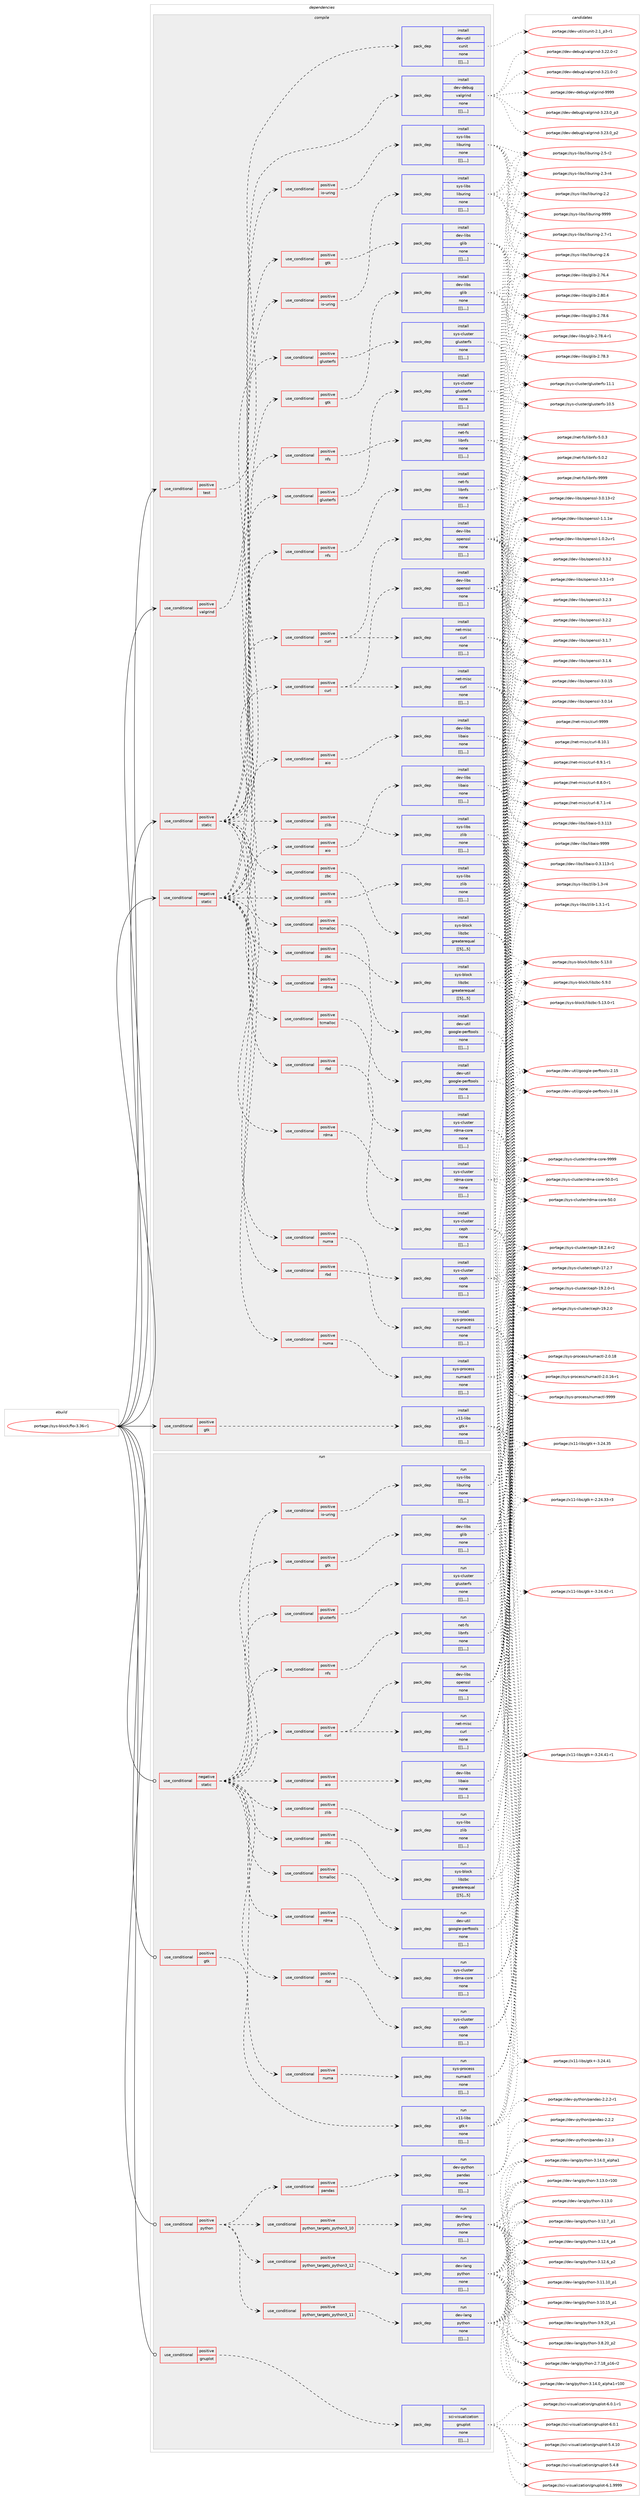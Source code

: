 digraph prolog {

# *************
# Graph options
# *************

newrank=true;
concentrate=true;
compound=true;
graph [rankdir=LR,fontname=Helvetica,fontsize=10,ranksep=1.5];#, ranksep=2.5, nodesep=0.2];
edge  [arrowhead=vee];
node  [fontname=Helvetica,fontsize=10];

# **********
# The ebuild
# **********

subgraph cluster_leftcol {
color=gray;
label=<<i>ebuild</i>>;
id [label="portage://sys-block/fio-3.36-r1", color=red, width=4, href="../sys-block/fio-3.36-r1.svg"];
}

# ****************
# The dependencies
# ****************

subgraph cluster_midcol {
color=gray;
label=<<i>dependencies</i>>;
subgraph cluster_compile {
fillcolor="#eeeeee";
style=filled;
label=<<i>compile</i>>;
subgraph cond119905 {
dependency450369 [label=<<TABLE BORDER="0" CELLBORDER="1" CELLSPACING="0" CELLPADDING="4"><TR><TD ROWSPAN="3" CELLPADDING="10">use_conditional</TD></TR><TR><TD>negative</TD></TR><TR><TD>static</TD></TR></TABLE>>, shape=none, color=red];
subgraph cond119906 {
dependency450382 [label=<<TABLE BORDER="0" CELLBORDER="1" CELLSPACING="0" CELLPADDING="4"><TR><TD ROWSPAN="3" CELLPADDING="10">use_conditional</TD></TR><TR><TD>positive</TD></TR><TR><TD>aio</TD></TR></TABLE>>, shape=none, color=red];
subgraph pack327295 {
dependency450447 [label=<<TABLE BORDER="0" CELLBORDER="1" CELLSPACING="0" CELLPADDING="4" WIDTH="220"><TR><TD ROWSPAN="6" CELLPADDING="30">pack_dep</TD></TR><TR><TD WIDTH="110">install</TD></TR><TR><TD>dev-libs</TD></TR><TR><TD>libaio</TD></TR><TR><TD>none</TD></TR><TR><TD>[[],,,,]</TD></TR></TABLE>>, shape=none, color=blue];
}
dependency450382:e -> dependency450447:w [weight=20,style="dashed",arrowhead="vee"];
}
dependency450369:e -> dependency450382:w [weight=20,style="dashed",arrowhead="vee"];
subgraph cond119943 {
dependency450451 [label=<<TABLE BORDER="0" CELLBORDER="1" CELLSPACING="0" CELLPADDING="4"><TR><TD ROWSPAN="3" CELLPADDING="10">use_conditional</TD></TR><TR><TD>positive</TD></TR><TR><TD>curl</TD></TR></TABLE>>, shape=none, color=red];
subgraph pack327324 {
dependency450522 [label=<<TABLE BORDER="0" CELLBORDER="1" CELLSPACING="0" CELLPADDING="4" WIDTH="220"><TR><TD ROWSPAN="6" CELLPADDING="30">pack_dep</TD></TR><TR><TD WIDTH="110">install</TD></TR><TR><TD>net-misc</TD></TR><TR><TD>curl</TD></TR><TR><TD>none</TD></TR><TR><TD>[[],,,,]</TD></TR></TABLE>>, shape=none, color=blue];
}
dependency450451:e -> dependency450522:w [weight=20,style="dashed",arrowhead="vee"];
subgraph pack327351 {
dependency450528 [label=<<TABLE BORDER="0" CELLBORDER="1" CELLSPACING="0" CELLPADDING="4" WIDTH="220"><TR><TD ROWSPAN="6" CELLPADDING="30">pack_dep</TD></TR><TR><TD WIDTH="110">install</TD></TR><TR><TD>dev-libs</TD></TR><TR><TD>openssl</TD></TR><TR><TD>none</TD></TR><TR><TD>[[],,,,]</TD></TR></TABLE>>, shape=none, color=blue];
}
dependency450451:e -> dependency450528:w [weight=20,style="dashed",arrowhead="vee"];
}
dependency450369:e -> dependency450451:w [weight=20,style="dashed",arrowhead="vee"];
subgraph cond120001 {
dependency450589 [label=<<TABLE BORDER="0" CELLBORDER="1" CELLSPACING="0" CELLPADDING="4"><TR><TD ROWSPAN="3" CELLPADDING="10">use_conditional</TD></TR><TR><TD>positive</TD></TR><TR><TD>nfs</TD></TR></TABLE>>, shape=none, color=red];
subgraph pack327391 {
dependency450605 [label=<<TABLE BORDER="0" CELLBORDER="1" CELLSPACING="0" CELLPADDING="4" WIDTH="220"><TR><TD ROWSPAN="6" CELLPADDING="30">pack_dep</TD></TR><TR><TD WIDTH="110">install</TD></TR><TR><TD>net-fs</TD></TR><TR><TD>libnfs</TD></TR><TR><TD>none</TD></TR><TR><TD>[[],,,,]</TD></TR></TABLE>>, shape=none, color=blue];
}
dependency450589:e -> dependency450605:w [weight=20,style="dashed",arrowhead="vee"];
}
dependency450369:e -> dependency450589:w [weight=20,style="dashed",arrowhead="vee"];
subgraph cond120040 {
dependency450672 [label=<<TABLE BORDER="0" CELLBORDER="1" CELLSPACING="0" CELLPADDING="4"><TR><TD ROWSPAN="3" CELLPADDING="10">use_conditional</TD></TR><TR><TD>positive</TD></TR><TR><TD>glusterfs</TD></TR></TABLE>>, shape=none, color=red];
subgraph pack327437 {
dependency450674 [label=<<TABLE BORDER="0" CELLBORDER="1" CELLSPACING="0" CELLPADDING="4" WIDTH="220"><TR><TD ROWSPAN="6" CELLPADDING="30">pack_dep</TD></TR><TR><TD WIDTH="110">install</TD></TR><TR><TD>sys-cluster</TD></TR><TR><TD>glusterfs</TD></TR><TR><TD>none</TD></TR><TR><TD>[[],,,,]</TD></TR></TABLE>>, shape=none, color=blue];
}
dependency450672:e -> dependency450674:w [weight=20,style="dashed",arrowhead="vee"];
}
dependency450369:e -> dependency450672:w [weight=20,style="dashed",arrowhead="vee"];
subgraph cond120060 {
dependency450731 [label=<<TABLE BORDER="0" CELLBORDER="1" CELLSPACING="0" CELLPADDING="4"><TR><TD ROWSPAN="3" CELLPADDING="10">use_conditional</TD></TR><TR><TD>positive</TD></TR><TR><TD>gtk</TD></TR></TABLE>>, shape=none, color=red];
subgraph pack327512 {
dependency450804 [label=<<TABLE BORDER="0" CELLBORDER="1" CELLSPACING="0" CELLPADDING="4" WIDTH="220"><TR><TD ROWSPAN="6" CELLPADDING="30">pack_dep</TD></TR><TR><TD WIDTH="110">install</TD></TR><TR><TD>dev-libs</TD></TR><TR><TD>glib</TD></TR><TR><TD>none</TD></TR><TR><TD>[[],,,,]</TD></TR></TABLE>>, shape=none, color=blue];
}
dependency450731:e -> dependency450804:w [weight=20,style="dashed",arrowhead="vee"];
}
dependency450369:e -> dependency450731:w [weight=20,style="dashed",arrowhead="vee"];
subgraph cond120112 {
dependency450842 [label=<<TABLE BORDER="0" CELLBORDER="1" CELLSPACING="0" CELLPADDING="4"><TR><TD ROWSPAN="3" CELLPADDING="10">use_conditional</TD></TR><TR><TD>positive</TD></TR><TR><TD>io-uring</TD></TR></TABLE>>, shape=none, color=red];
subgraph pack327545 {
dependency450894 [label=<<TABLE BORDER="0" CELLBORDER="1" CELLSPACING="0" CELLPADDING="4" WIDTH="220"><TR><TD ROWSPAN="6" CELLPADDING="30">pack_dep</TD></TR><TR><TD WIDTH="110">install</TD></TR><TR><TD>sys-libs</TD></TR><TR><TD>liburing</TD></TR><TR><TD>none</TD></TR><TR><TD>[[],,,,]</TD></TR></TABLE>>, shape=none, color=blue];
}
dependency450842:e -> dependency450894:w [weight=20,style="dashed",arrowhead="vee"];
}
dependency450369:e -> dependency450842:w [weight=20,style="dashed",arrowhead="vee"];
subgraph cond120139 {
dependency450899 [label=<<TABLE BORDER="0" CELLBORDER="1" CELLSPACING="0" CELLPADDING="4"><TR><TD ROWSPAN="3" CELLPADDING="10">use_conditional</TD></TR><TR><TD>positive</TD></TR><TR><TD>numa</TD></TR></TABLE>>, shape=none, color=red];
subgraph pack327582 {
dependency450943 [label=<<TABLE BORDER="0" CELLBORDER="1" CELLSPACING="0" CELLPADDING="4" WIDTH="220"><TR><TD ROWSPAN="6" CELLPADDING="30">pack_dep</TD></TR><TR><TD WIDTH="110">install</TD></TR><TR><TD>sys-process</TD></TR><TR><TD>numactl</TD></TR><TR><TD>none</TD></TR><TR><TD>[[],,,,]</TD></TR></TABLE>>, shape=none, color=blue];
}
dependency450899:e -> dependency450943:w [weight=20,style="dashed",arrowhead="vee"];
}
dependency450369:e -> dependency450899:w [weight=20,style="dashed",arrowhead="vee"];
subgraph cond120156 {
dependency450948 [label=<<TABLE BORDER="0" CELLBORDER="1" CELLSPACING="0" CELLPADDING="4"><TR><TD ROWSPAN="3" CELLPADDING="10">use_conditional</TD></TR><TR><TD>positive</TD></TR><TR><TD>rbd</TD></TR></TABLE>>, shape=none, color=red];
subgraph pack327592 {
dependency450949 [label=<<TABLE BORDER="0" CELLBORDER="1" CELLSPACING="0" CELLPADDING="4" WIDTH="220"><TR><TD ROWSPAN="6" CELLPADDING="30">pack_dep</TD></TR><TR><TD WIDTH="110">install</TD></TR><TR><TD>sys-cluster</TD></TR><TR><TD>ceph</TD></TR><TR><TD>none</TD></TR><TR><TD>[[],,,,]</TD></TR></TABLE>>, shape=none, color=blue];
}
dependency450948:e -> dependency450949:w [weight=20,style="dashed",arrowhead="vee"];
}
dependency450369:e -> dependency450948:w [weight=20,style="dashed",arrowhead="vee"];
subgraph cond120160 {
dependency450953 [label=<<TABLE BORDER="0" CELLBORDER="1" CELLSPACING="0" CELLPADDING="4"><TR><TD ROWSPAN="3" CELLPADDING="10">use_conditional</TD></TR><TR><TD>positive</TD></TR><TR><TD>rdma</TD></TR></TABLE>>, shape=none, color=red];
subgraph pack327606 {
dependency450970 [label=<<TABLE BORDER="0" CELLBORDER="1" CELLSPACING="0" CELLPADDING="4" WIDTH="220"><TR><TD ROWSPAN="6" CELLPADDING="30">pack_dep</TD></TR><TR><TD WIDTH="110">install</TD></TR><TR><TD>sys-cluster</TD></TR><TR><TD>rdma-core</TD></TR><TR><TD>none</TD></TR><TR><TD>[[],,,,]</TD></TR></TABLE>>, shape=none, color=blue];
}
dependency450953:e -> dependency450970:w [weight=20,style="dashed",arrowhead="vee"];
}
dependency450369:e -> dependency450953:w [weight=20,style="dashed",arrowhead="vee"];
subgraph cond120209 {
dependency451081 [label=<<TABLE BORDER="0" CELLBORDER="1" CELLSPACING="0" CELLPADDING="4"><TR><TD ROWSPAN="3" CELLPADDING="10">use_conditional</TD></TR><TR><TD>positive</TD></TR><TR><TD>tcmalloc</TD></TR></TABLE>>, shape=none, color=red];
subgraph pack327679 {
dependency451108 [label=<<TABLE BORDER="0" CELLBORDER="1" CELLSPACING="0" CELLPADDING="4" WIDTH="220"><TR><TD ROWSPAN="6" CELLPADDING="30">pack_dep</TD></TR><TR><TD WIDTH="110">install</TD></TR><TR><TD>dev-util</TD></TR><TR><TD>google-perftools</TD></TR><TR><TD>none</TD></TR><TR><TD>[[],,,,]</TD></TR></TABLE>>, shape=none, color=blue];
}
dependency451081:e -> dependency451108:w [weight=20,style="dashed",arrowhead="vee"];
}
dependency450369:e -> dependency451081:w [weight=20,style="dashed",arrowhead="vee"];
subgraph cond120225 {
dependency451129 [label=<<TABLE BORDER="0" CELLBORDER="1" CELLSPACING="0" CELLPADDING="4"><TR><TD ROWSPAN="3" CELLPADDING="10">use_conditional</TD></TR><TR><TD>positive</TD></TR><TR><TD>zbc</TD></TR></TABLE>>, shape=none, color=red];
subgraph pack327720 {
dependency451168 [label=<<TABLE BORDER="0" CELLBORDER="1" CELLSPACING="0" CELLPADDING="4" WIDTH="220"><TR><TD ROWSPAN="6" CELLPADDING="30">pack_dep</TD></TR><TR><TD WIDTH="110">install</TD></TR><TR><TD>sys-block</TD></TR><TR><TD>libzbc</TD></TR><TR><TD>greaterequal</TD></TR><TR><TD>[[5],,,5]</TD></TR></TABLE>>, shape=none, color=blue];
}
dependency451129:e -> dependency451168:w [weight=20,style="dashed",arrowhead="vee"];
}
dependency450369:e -> dependency451129:w [weight=20,style="dashed",arrowhead="vee"];
subgraph cond120248 {
dependency451227 [label=<<TABLE BORDER="0" CELLBORDER="1" CELLSPACING="0" CELLPADDING="4"><TR><TD ROWSPAN="3" CELLPADDING="10">use_conditional</TD></TR><TR><TD>positive</TD></TR><TR><TD>zlib</TD></TR></TABLE>>, shape=none, color=red];
subgraph pack327770 {
dependency451251 [label=<<TABLE BORDER="0" CELLBORDER="1" CELLSPACING="0" CELLPADDING="4" WIDTH="220"><TR><TD ROWSPAN="6" CELLPADDING="30">pack_dep</TD></TR><TR><TD WIDTH="110">install</TD></TR><TR><TD>sys-libs</TD></TR><TR><TD>zlib</TD></TR><TR><TD>none</TD></TR><TR><TD>[[],,,,]</TD></TR></TABLE>>, shape=none, color=blue];
}
dependency451227:e -> dependency451251:w [weight=20,style="dashed",arrowhead="vee"];
}
dependency450369:e -> dependency451227:w [weight=20,style="dashed",arrowhead="vee"];
}
id:e -> dependency450369:w [weight=20,style="solid",arrowhead="vee"];
subgraph cond120292 {
dependency451316 [label=<<TABLE BORDER="0" CELLBORDER="1" CELLSPACING="0" CELLPADDING="4"><TR><TD ROWSPAN="3" CELLPADDING="10">use_conditional</TD></TR><TR><TD>positive</TD></TR><TR><TD>gtk</TD></TR></TABLE>>, shape=none, color=red];
subgraph pack327866 {
dependency451361 [label=<<TABLE BORDER="0" CELLBORDER="1" CELLSPACING="0" CELLPADDING="4" WIDTH="220"><TR><TD ROWSPAN="6" CELLPADDING="30">pack_dep</TD></TR><TR><TD WIDTH="110">install</TD></TR><TR><TD>x11-libs</TD></TR><TR><TD>gtk+</TD></TR><TR><TD>none</TD></TR><TR><TD>[[],,,,]</TD></TR></TABLE>>, shape=none, color=blue];
}
dependency451316:e -> dependency451361:w [weight=20,style="dashed",arrowhead="vee"];
}
id:e -> dependency451316:w [weight=20,style="solid",arrowhead="vee"];
subgraph cond120321 {
dependency451410 [label=<<TABLE BORDER="0" CELLBORDER="1" CELLSPACING="0" CELLPADDING="4"><TR><TD ROWSPAN="3" CELLPADDING="10">use_conditional</TD></TR><TR><TD>positive</TD></TR><TR><TD>static</TD></TR></TABLE>>, shape=none, color=red];
subgraph cond120324 {
dependency451452 [label=<<TABLE BORDER="0" CELLBORDER="1" CELLSPACING="0" CELLPADDING="4"><TR><TD ROWSPAN="3" CELLPADDING="10">use_conditional</TD></TR><TR><TD>positive</TD></TR><TR><TD>aio</TD></TR></TABLE>>, shape=none, color=red];
subgraph pack327957 {
dependency451498 [label=<<TABLE BORDER="0" CELLBORDER="1" CELLSPACING="0" CELLPADDING="4" WIDTH="220"><TR><TD ROWSPAN="6" CELLPADDING="30">pack_dep</TD></TR><TR><TD WIDTH="110">install</TD></TR><TR><TD>dev-libs</TD></TR><TR><TD>libaio</TD></TR><TR><TD>none</TD></TR><TR><TD>[[],,,,]</TD></TR></TABLE>>, shape=none, color=blue];
}
dependency451452:e -> dependency451498:w [weight=20,style="dashed",arrowhead="vee"];
}
dependency451410:e -> dependency451452:w [weight=20,style="dashed",arrowhead="vee"];
subgraph cond120349 {
dependency451579 [label=<<TABLE BORDER="0" CELLBORDER="1" CELLSPACING="0" CELLPADDING="4"><TR><TD ROWSPAN="3" CELLPADDING="10">use_conditional</TD></TR><TR><TD>positive</TD></TR><TR><TD>curl</TD></TR></TABLE>>, shape=none, color=red];
subgraph pack328014 {
dependency451582 [label=<<TABLE BORDER="0" CELLBORDER="1" CELLSPACING="0" CELLPADDING="4" WIDTH="220"><TR><TD ROWSPAN="6" CELLPADDING="30">pack_dep</TD></TR><TR><TD WIDTH="110">install</TD></TR><TR><TD>net-misc</TD></TR><TR><TD>curl</TD></TR><TR><TD>none</TD></TR><TR><TD>[[],,,,]</TD></TR></TABLE>>, shape=none, color=blue];
}
dependency451579:e -> dependency451582:w [weight=20,style="dashed",arrowhead="vee"];
subgraph pack328017 {
dependency451599 [label=<<TABLE BORDER="0" CELLBORDER="1" CELLSPACING="0" CELLPADDING="4" WIDTH="220"><TR><TD ROWSPAN="6" CELLPADDING="30">pack_dep</TD></TR><TR><TD WIDTH="110">install</TD></TR><TR><TD>dev-libs</TD></TR><TR><TD>openssl</TD></TR><TR><TD>none</TD></TR><TR><TD>[[],,,,]</TD></TR></TABLE>>, shape=none, color=blue];
}
dependency451579:e -> dependency451599:w [weight=20,style="dashed",arrowhead="vee"];
}
dependency451410:e -> dependency451579:w [weight=20,style="dashed",arrowhead="vee"];
subgraph cond120389 {
dependency451727 [label=<<TABLE BORDER="0" CELLBORDER="1" CELLSPACING="0" CELLPADDING="4"><TR><TD ROWSPAN="3" CELLPADDING="10">use_conditional</TD></TR><TR><TD>positive</TD></TR><TR><TD>nfs</TD></TR></TABLE>>, shape=none, color=red];
subgraph pack328126 {
dependency451742 [label=<<TABLE BORDER="0" CELLBORDER="1" CELLSPACING="0" CELLPADDING="4" WIDTH="220"><TR><TD ROWSPAN="6" CELLPADDING="30">pack_dep</TD></TR><TR><TD WIDTH="110">install</TD></TR><TR><TD>net-fs</TD></TR><TR><TD>libnfs</TD></TR><TR><TD>none</TD></TR><TR><TD>[[],,,,]</TD></TR></TABLE>>, shape=none, color=blue];
}
dependency451727:e -> dependency451742:w [weight=20,style="dashed",arrowhead="vee"];
}
dependency451410:e -> dependency451727:w [weight=20,style="dashed",arrowhead="vee"];
subgraph cond120407 {
dependency451748 [label=<<TABLE BORDER="0" CELLBORDER="1" CELLSPACING="0" CELLPADDING="4"><TR><TD ROWSPAN="3" CELLPADDING="10">use_conditional</TD></TR><TR><TD>positive</TD></TR><TR><TD>glusterfs</TD></TR></TABLE>>, shape=none, color=red];
subgraph pack328162 {
dependency451821 [label=<<TABLE BORDER="0" CELLBORDER="1" CELLSPACING="0" CELLPADDING="4" WIDTH="220"><TR><TD ROWSPAN="6" CELLPADDING="30">pack_dep</TD></TR><TR><TD WIDTH="110">install</TD></TR><TR><TD>sys-cluster</TD></TR><TR><TD>glusterfs</TD></TR><TR><TD>none</TD></TR><TR><TD>[[],,,,]</TD></TR></TABLE>>, shape=none, color=blue];
}
dependency451748:e -> dependency451821:w [weight=20,style="dashed",arrowhead="vee"];
}
dependency451410:e -> dependency451748:w [weight=20,style="dashed",arrowhead="vee"];
subgraph cond120436 {
dependency451847 [label=<<TABLE BORDER="0" CELLBORDER="1" CELLSPACING="0" CELLPADDING="4"><TR><TD ROWSPAN="3" CELLPADDING="10">use_conditional</TD></TR><TR><TD>positive</TD></TR><TR><TD>gtk</TD></TR></TABLE>>, shape=none, color=red];
subgraph pack328200 {
dependency451850 [label=<<TABLE BORDER="0" CELLBORDER="1" CELLSPACING="0" CELLPADDING="4" WIDTH="220"><TR><TD ROWSPAN="6" CELLPADDING="30">pack_dep</TD></TR><TR><TD WIDTH="110">install</TD></TR><TR><TD>dev-libs</TD></TR><TR><TD>glib</TD></TR><TR><TD>none</TD></TR><TR><TD>[[],,,,]</TD></TR></TABLE>>, shape=none, color=blue];
}
dependency451847:e -> dependency451850:w [weight=20,style="dashed",arrowhead="vee"];
}
dependency451410:e -> dependency451847:w [weight=20,style="dashed",arrowhead="vee"];
subgraph cond120439 {
dependency451882 [label=<<TABLE BORDER="0" CELLBORDER="1" CELLSPACING="0" CELLPADDING="4"><TR><TD ROWSPAN="3" CELLPADDING="10">use_conditional</TD></TR><TR><TD>positive</TD></TR><TR><TD>io-uring</TD></TR></TABLE>>, shape=none, color=red];
subgraph pack328245 {
dependency451901 [label=<<TABLE BORDER="0" CELLBORDER="1" CELLSPACING="0" CELLPADDING="4" WIDTH="220"><TR><TD ROWSPAN="6" CELLPADDING="30">pack_dep</TD></TR><TR><TD WIDTH="110">install</TD></TR><TR><TD>sys-libs</TD></TR><TR><TD>liburing</TD></TR><TR><TD>none</TD></TR><TR><TD>[[],,,,]</TD></TR></TABLE>>, shape=none, color=blue];
}
dependency451882:e -> dependency451901:w [weight=20,style="dashed",arrowhead="vee"];
}
dependency451410:e -> dependency451882:w [weight=20,style="dashed",arrowhead="vee"];
subgraph cond120453 {
dependency451927 [label=<<TABLE BORDER="0" CELLBORDER="1" CELLSPACING="0" CELLPADDING="4"><TR><TD ROWSPAN="3" CELLPADDING="10">use_conditional</TD></TR><TR><TD>positive</TD></TR><TR><TD>numa</TD></TR></TABLE>>, shape=none, color=red];
subgraph pack328265 {
dependency451942 [label=<<TABLE BORDER="0" CELLBORDER="1" CELLSPACING="0" CELLPADDING="4" WIDTH="220"><TR><TD ROWSPAN="6" CELLPADDING="30">pack_dep</TD></TR><TR><TD WIDTH="110">install</TD></TR><TR><TD>sys-process</TD></TR><TR><TD>numactl</TD></TR><TR><TD>none</TD></TR><TR><TD>[[],,,,]</TD></TR></TABLE>>, shape=none, color=blue];
}
dependency451927:e -> dependency451942:w [weight=20,style="dashed",arrowhead="vee"];
}
dependency451410:e -> dependency451927:w [weight=20,style="dashed",arrowhead="vee"];
subgraph cond120474 {
dependency451975 [label=<<TABLE BORDER="0" CELLBORDER="1" CELLSPACING="0" CELLPADDING="4"><TR><TD ROWSPAN="3" CELLPADDING="10">use_conditional</TD></TR><TR><TD>positive</TD></TR><TR><TD>rbd</TD></TR></TABLE>>, shape=none, color=red];
subgraph pack328319 {
dependency452039 [label=<<TABLE BORDER="0" CELLBORDER="1" CELLSPACING="0" CELLPADDING="4" WIDTH="220"><TR><TD ROWSPAN="6" CELLPADDING="30">pack_dep</TD></TR><TR><TD WIDTH="110">install</TD></TR><TR><TD>sys-cluster</TD></TR><TR><TD>ceph</TD></TR><TR><TD>none</TD></TR><TR><TD>[[],,,,]</TD></TR></TABLE>>, shape=none, color=blue];
}
dependency451975:e -> dependency452039:w [weight=20,style="dashed",arrowhead="vee"];
}
dependency451410:e -> dependency451975:w [weight=20,style="dashed",arrowhead="vee"];
subgraph cond120509 {
dependency452081 [label=<<TABLE BORDER="0" CELLBORDER="1" CELLSPACING="0" CELLPADDING="4"><TR><TD ROWSPAN="3" CELLPADDING="10">use_conditional</TD></TR><TR><TD>positive</TD></TR><TR><TD>rdma</TD></TR></TABLE>>, shape=none, color=red];
subgraph pack328362 {
dependency452084 [label=<<TABLE BORDER="0" CELLBORDER="1" CELLSPACING="0" CELLPADDING="4" WIDTH="220"><TR><TD ROWSPAN="6" CELLPADDING="30">pack_dep</TD></TR><TR><TD WIDTH="110">install</TD></TR><TR><TD>sys-cluster</TD></TR><TR><TD>rdma-core</TD></TR><TR><TD>none</TD></TR><TR><TD>[[],,,,]</TD></TR></TABLE>>, shape=none, color=blue];
}
dependency452081:e -> dependency452084:w [weight=20,style="dashed",arrowhead="vee"];
}
dependency451410:e -> dependency452081:w [weight=20,style="dashed",arrowhead="vee"];
subgraph cond120521 {
dependency452097 [label=<<TABLE BORDER="0" CELLBORDER="1" CELLSPACING="0" CELLPADDING="4"><TR><TD ROWSPAN="3" CELLPADDING="10">use_conditional</TD></TR><TR><TD>positive</TD></TR><TR><TD>tcmalloc</TD></TR></TABLE>>, shape=none, color=red];
subgraph pack328382 {
dependency452132 [label=<<TABLE BORDER="0" CELLBORDER="1" CELLSPACING="0" CELLPADDING="4" WIDTH="220"><TR><TD ROWSPAN="6" CELLPADDING="30">pack_dep</TD></TR><TR><TD WIDTH="110">install</TD></TR><TR><TD>dev-util</TD></TR><TR><TD>google-perftools</TD></TR><TR><TD>none</TD></TR><TR><TD>[[],,,,]</TD></TR></TABLE>>, shape=none, color=blue];
}
dependency452097:e -> dependency452132:w [weight=20,style="dashed",arrowhead="vee"];
}
dependency451410:e -> dependency452097:w [weight=20,style="dashed",arrowhead="vee"];
subgraph cond120537 {
dependency452155 [label=<<TABLE BORDER="0" CELLBORDER="1" CELLSPACING="0" CELLPADDING="4"><TR><TD ROWSPAN="3" CELLPADDING="10">use_conditional</TD></TR><TR><TD>positive</TD></TR><TR><TD>zbc</TD></TR></TABLE>>, shape=none, color=red];
subgraph pack328422 {
dependency452195 [label=<<TABLE BORDER="0" CELLBORDER="1" CELLSPACING="0" CELLPADDING="4" WIDTH="220"><TR><TD ROWSPAN="6" CELLPADDING="30">pack_dep</TD></TR><TR><TD WIDTH="110">install</TD></TR><TR><TD>sys-block</TD></TR><TR><TD>libzbc</TD></TR><TR><TD>greaterequal</TD></TR><TR><TD>[[5],,,5]</TD></TR></TABLE>>, shape=none, color=blue];
}
dependency452155:e -> dependency452195:w [weight=20,style="dashed",arrowhead="vee"];
}
dependency451410:e -> dependency452155:w [weight=20,style="dashed",arrowhead="vee"];
subgraph cond120560 {
dependency452231 [label=<<TABLE BORDER="0" CELLBORDER="1" CELLSPACING="0" CELLPADDING="4"><TR><TD ROWSPAN="3" CELLPADDING="10">use_conditional</TD></TR><TR><TD>positive</TD></TR><TR><TD>zlib</TD></TR></TABLE>>, shape=none, color=red];
subgraph pack328470 {
dependency452271 [label=<<TABLE BORDER="0" CELLBORDER="1" CELLSPACING="0" CELLPADDING="4" WIDTH="220"><TR><TD ROWSPAN="6" CELLPADDING="30">pack_dep</TD></TR><TR><TD WIDTH="110">install</TD></TR><TR><TD>sys-libs</TD></TR><TR><TD>zlib</TD></TR><TR><TD>none</TD></TR><TR><TD>[[],,,,]</TD></TR></TABLE>>, shape=none, color=blue];
}
dependency452231:e -> dependency452271:w [weight=20,style="dashed",arrowhead="vee"];
}
dependency451410:e -> dependency452231:w [weight=20,style="dashed",arrowhead="vee"];
}
id:e -> dependency451410:w [weight=20,style="solid",arrowhead="vee"];
subgraph cond120583 {
dependency452294 [label=<<TABLE BORDER="0" CELLBORDER="1" CELLSPACING="0" CELLPADDING="4"><TR><TD ROWSPAN="3" CELLPADDING="10">use_conditional</TD></TR><TR><TD>positive</TD></TR><TR><TD>test</TD></TR></TABLE>>, shape=none, color=red];
subgraph pack328506 {
dependency452337 [label=<<TABLE BORDER="0" CELLBORDER="1" CELLSPACING="0" CELLPADDING="4" WIDTH="220"><TR><TD ROWSPAN="6" CELLPADDING="30">pack_dep</TD></TR><TR><TD WIDTH="110">install</TD></TR><TR><TD>dev-util</TD></TR><TR><TD>cunit</TD></TR><TR><TD>none</TD></TR><TR><TD>[[],,,,]</TD></TR></TABLE>>, shape=none, color=blue];
}
dependency452294:e -> dependency452337:w [weight=20,style="dashed",arrowhead="vee"];
}
id:e -> dependency452294:w [weight=20,style="solid",arrowhead="vee"];
subgraph cond120612 {
dependency452382 [label=<<TABLE BORDER="0" CELLBORDER="1" CELLSPACING="0" CELLPADDING="4"><TR><TD ROWSPAN="3" CELLPADDING="10">use_conditional</TD></TR><TR><TD>positive</TD></TR><TR><TD>valgrind</TD></TR></TABLE>>, shape=none, color=red];
subgraph pack328589 {
dependency452421 [label=<<TABLE BORDER="0" CELLBORDER="1" CELLSPACING="0" CELLPADDING="4" WIDTH="220"><TR><TD ROWSPAN="6" CELLPADDING="30">pack_dep</TD></TR><TR><TD WIDTH="110">install</TD></TR><TR><TD>dev-debug</TD></TR><TR><TD>valgrind</TD></TR><TR><TD>none</TD></TR><TR><TD>[[],,,,]</TD></TR></TABLE>>, shape=none, color=blue];
}
dependency452382:e -> dependency452421:w [weight=20,style="dashed",arrowhead="vee"];
}
id:e -> dependency452382:w [weight=20,style="solid",arrowhead="vee"];
}
subgraph cluster_compileandrun {
fillcolor="#eeeeee";
style=filled;
label=<<i>compile and run</i>>;
}
subgraph cluster_run {
fillcolor="#eeeeee";
style=filled;
label=<<i>run</i>>;
subgraph cond120646 {
dependency452461 [label=<<TABLE BORDER="0" CELLBORDER="1" CELLSPACING="0" CELLPADDING="4"><TR><TD ROWSPAN="3" CELLPADDING="10">use_conditional</TD></TR><TR><TD>negative</TD></TR><TR><TD>static</TD></TR></TABLE>>, shape=none, color=red];
subgraph cond120649 {
dependency452500 [label=<<TABLE BORDER="0" CELLBORDER="1" CELLSPACING="0" CELLPADDING="4"><TR><TD ROWSPAN="3" CELLPADDING="10">use_conditional</TD></TR><TR><TD>positive</TD></TR><TR><TD>aio</TD></TR></TABLE>>, shape=none, color=red];
subgraph pack328638 {
dependency452502 [label=<<TABLE BORDER="0" CELLBORDER="1" CELLSPACING="0" CELLPADDING="4" WIDTH="220"><TR><TD ROWSPAN="6" CELLPADDING="30">pack_dep</TD></TR><TR><TD WIDTH="110">run</TD></TR><TR><TD>dev-libs</TD></TR><TR><TD>libaio</TD></TR><TR><TD>none</TD></TR><TR><TD>[[],,,,]</TD></TR></TABLE>>, shape=none, color=blue];
}
dependency452500:e -> dependency452502:w [weight=20,style="dashed",arrowhead="vee"];
}
dependency452461:e -> dependency452500:w [weight=20,style="dashed",arrowhead="vee"];
subgraph cond120667 {
dependency452510 [label=<<TABLE BORDER="0" CELLBORDER="1" CELLSPACING="0" CELLPADDING="4"><TR><TD ROWSPAN="3" CELLPADDING="10">use_conditional</TD></TR><TR><TD>positive</TD></TR><TR><TD>curl</TD></TR></TABLE>>, shape=none, color=red];
subgraph pack328645 {
dependency452514 [label=<<TABLE BORDER="0" CELLBORDER="1" CELLSPACING="0" CELLPADDING="4" WIDTH="220"><TR><TD ROWSPAN="6" CELLPADDING="30">pack_dep</TD></TR><TR><TD WIDTH="110">run</TD></TR><TR><TD>net-misc</TD></TR><TR><TD>curl</TD></TR><TR><TD>none</TD></TR><TR><TD>[[],,,,]</TD></TR></TABLE>>, shape=none, color=blue];
}
dependency452510:e -> dependency452514:w [weight=20,style="dashed",arrowhead="vee"];
subgraph pack328669 {
dependency452561 [label=<<TABLE BORDER="0" CELLBORDER="1" CELLSPACING="0" CELLPADDING="4" WIDTH="220"><TR><TD ROWSPAN="6" CELLPADDING="30">pack_dep</TD></TR><TR><TD WIDTH="110">run</TD></TR><TR><TD>dev-libs</TD></TR><TR><TD>openssl</TD></TR><TR><TD>none</TD></TR><TR><TD>[[],,,,]</TD></TR></TABLE>>, shape=none, color=blue];
}
dependency452510:e -> dependency452561:w [weight=20,style="dashed",arrowhead="vee"];
}
dependency452461:e -> dependency452510:w [weight=20,style="dashed",arrowhead="vee"];
subgraph cond120687 {
dependency452586 [label=<<TABLE BORDER="0" CELLBORDER="1" CELLSPACING="0" CELLPADDING="4"><TR><TD ROWSPAN="3" CELLPADDING="10">use_conditional</TD></TR><TR><TD>positive</TD></TR><TR><TD>nfs</TD></TR></TABLE>>, shape=none, color=red];
subgraph pack328688 {
dependency452624 [label=<<TABLE BORDER="0" CELLBORDER="1" CELLSPACING="0" CELLPADDING="4" WIDTH="220"><TR><TD ROWSPAN="6" CELLPADDING="30">pack_dep</TD></TR><TR><TD WIDTH="110">run</TD></TR><TR><TD>net-fs</TD></TR><TR><TD>libnfs</TD></TR><TR><TD>none</TD></TR><TR><TD>[[],,,,]</TD></TR></TABLE>>, shape=none, color=blue];
}
dependency452586:e -> dependency452624:w [weight=20,style="dashed",arrowhead="vee"];
}
dependency452461:e -> dependency452586:w [weight=20,style="dashed",arrowhead="vee"];
subgraph cond120726 {
dependency452669 [label=<<TABLE BORDER="0" CELLBORDER="1" CELLSPACING="0" CELLPADDING="4"><TR><TD ROWSPAN="3" CELLPADDING="10">use_conditional</TD></TR><TR><TD>positive</TD></TR><TR><TD>glusterfs</TD></TR></TABLE>>, shape=none, color=red];
subgraph pack328741 {
dependency452709 [label=<<TABLE BORDER="0" CELLBORDER="1" CELLSPACING="0" CELLPADDING="4" WIDTH="220"><TR><TD ROWSPAN="6" CELLPADDING="30">pack_dep</TD></TR><TR><TD WIDTH="110">run</TD></TR><TR><TD>sys-cluster</TD></TR><TR><TD>glusterfs</TD></TR><TR><TD>none</TD></TR><TR><TD>[[],,,,]</TD></TR></TABLE>>, shape=none, color=blue];
}
dependency452669:e -> dependency452709:w [weight=20,style="dashed",arrowhead="vee"];
}
dependency452461:e -> dependency452669:w [weight=20,style="dashed",arrowhead="vee"];
subgraph cond120746 {
dependency452721 [label=<<TABLE BORDER="0" CELLBORDER="1" CELLSPACING="0" CELLPADDING="4"><TR><TD ROWSPAN="3" CELLPADDING="10">use_conditional</TD></TR><TR><TD>positive</TD></TR><TR><TD>gtk</TD></TR></TABLE>>, shape=none, color=red];
subgraph pack328773 {
dependency452812 [label=<<TABLE BORDER="0" CELLBORDER="1" CELLSPACING="0" CELLPADDING="4" WIDTH="220"><TR><TD ROWSPAN="6" CELLPADDING="30">pack_dep</TD></TR><TR><TD WIDTH="110">run</TD></TR><TR><TD>dev-libs</TD></TR><TR><TD>glib</TD></TR><TR><TD>none</TD></TR><TR><TD>[[],,,,]</TD></TR></TABLE>>, shape=none, color=blue];
}
dependency452721:e -> dependency452812:w [weight=20,style="dashed",arrowhead="vee"];
}
dependency452461:e -> dependency452721:w [weight=20,style="dashed",arrowhead="vee"];
subgraph cond120780 {
dependency452817 [label=<<TABLE BORDER="0" CELLBORDER="1" CELLSPACING="0" CELLPADDING="4"><TR><TD ROWSPAN="3" CELLPADDING="10">use_conditional</TD></TR><TR><TD>positive</TD></TR><TR><TD>io-uring</TD></TR></TABLE>>, shape=none, color=red];
subgraph pack328837 {
dependency452820 [label=<<TABLE BORDER="0" CELLBORDER="1" CELLSPACING="0" CELLPADDING="4" WIDTH="220"><TR><TD ROWSPAN="6" CELLPADDING="30">pack_dep</TD></TR><TR><TD WIDTH="110">run</TD></TR><TR><TD>sys-libs</TD></TR><TR><TD>liburing</TD></TR><TR><TD>none</TD></TR><TR><TD>[[],,,,]</TD></TR></TABLE>>, shape=none, color=blue];
}
dependency452817:e -> dependency452820:w [weight=20,style="dashed",arrowhead="vee"];
}
dependency452461:e -> dependency452817:w [weight=20,style="dashed",arrowhead="vee"];
subgraph cond120786 {
dependency452897 [label=<<TABLE BORDER="0" CELLBORDER="1" CELLSPACING="0" CELLPADDING="4"><TR><TD ROWSPAN="3" CELLPADDING="10">use_conditional</TD></TR><TR><TD>positive</TD></TR><TR><TD>numa</TD></TR></TABLE>>, shape=none, color=red];
subgraph pack328905 {
dependency452940 [label=<<TABLE BORDER="0" CELLBORDER="1" CELLSPACING="0" CELLPADDING="4" WIDTH="220"><TR><TD ROWSPAN="6" CELLPADDING="30">pack_dep</TD></TR><TR><TD WIDTH="110">run</TD></TR><TR><TD>sys-process</TD></TR><TR><TD>numactl</TD></TR><TR><TD>none</TD></TR><TR><TD>[[],,,,]</TD></TR></TABLE>>, shape=none, color=blue];
}
dependency452897:e -> dependency452940:w [weight=20,style="dashed",arrowhead="vee"];
}
dependency452461:e -> dependency452897:w [weight=20,style="dashed",arrowhead="vee"];
subgraph cond120821 {
dependency452967 [label=<<TABLE BORDER="0" CELLBORDER="1" CELLSPACING="0" CELLPADDING="4"><TR><TD ROWSPAN="3" CELLPADDING="10">use_conditional</TD></TR><TR><TD>positive</TD></TR><TR><TD>rbd</TD></TR></TABLE>>, shape=none, color=red];
subgraph pack328932 {
dependency452970 [label=<<TABLE BORDER="0" CELLBORDER="1" CELLSPACING="0" CELLPADDING="4" WIDTH="220"><TR><TD ROWSPAN="6" CELLPADDING="30">pack_dep</TD></TR><TR><TD WIDTH="110">run</TD></TR><TR><TD>sys-cluster</TD></TR><TR><TD>ceph</TD></TR><TR><TD>none</TD></TR><TR><TD>[[],,,,]</TD></TR></TABLE>>, shape=none, color=blue];
}
dependency452967:e -> dependency452970:w [weight=20,style="dashed",arrowhead="vee"];
}
dependency452461:e -> dependency452967:w [weight=20,style="dashed",arrowhead="vee"];
subgraph cond120859 {
dependency453038 [label=<<TABLE BORDER="0" CELLBORDER="1" CELLSPACING="0" CELLPADDING="4"><TR><TD ROWSPAN="3" CELLPADDING="10">use_conditional</TD></TR><TR><TD>positive</TD></TR><TR><TD>rdma</TD></TR></TABLE>>, shape=none, color=red];
subgraph pack328990 {
dependency453060 [label=<<TABLE BORDER="0" CELLBORDER="1" CELLSPACING="0" CELLPADDING="4" WIDTH="220"><TR><TD ROWSPAN="6" CELLPADDING="30">pack_dep</TD></TR><TR><TD WIDTH="110">run</TD></TR><TR><TD>sys-cluster</TD></TR><TR><TD>rdma-core</TD></TR><TR><TD>none</TD></TR><TR><TD>[[],,,,]</TD></TR></TABLE>>, shape=none, color=blue];
}
dependency453038:e -> dependency453060:w [weight=20,style="dashed",arrowhead="vee"];
}
dependency452461:e -> dependency453038:w [weight=20,style="dashed",arrowhead="vee"];
subgraph cond120876 {
dependency453103 [label=<<TABLE BORDER="0" CELLBORDER="1" CELLSPACING="0" CELLPADDING="4"><TR><TD ROWSPAN="3" CELLPADDING="10">use_conditional</TD></TR><TR><TD>positive</TD></TR><TR><TD>tcmalloc</TD></TR></TABLE>>, shape=none, color=red];
subgraph pack329041 {
dependency453129 [label=<<TABLE BORDER="0" CELLBORDER="1" CELLSPACING="0" CELLPADDING="4" WIDTH="220"><TR><TD ROWSPAN="6" CELLPADDING="30">pack_dep</TD></TR><TR><TD WIDTH="110">run</TD></TR><TR><TD>dev-util</TD></TR><TR><TD>google-perftools</TD></TR><TR><TD>none</TD></TR><TR><TD>[[],,,,]</TD></TR></TABLE>>, shape=none, color=blue];
}
dependency453103:e -> dependency453129:w [weight=20,style="dashed",arrowhead="vee"];
}
dependency452461:e -> dependency453103:w [weight=20,style="dashed",arrowhead="vee"];
subgraph cond120894 {
dependency453206 [label=<<TABLE BORDER="0" CELLBORDER="1" CELLSPACING="0" CELLPADDING="4"><TR><TD ROWSPAN="3" CELLPADDING="10">use_conditional</TD></TR><TR><TD>positive</TD></TR><TR><TD>zbc</TD></TR></TABLE>>, shape=none, color=red];
subgraph pack329091 {
dependency453236 [label=<<TABLE BORDER="0" CELLBORDER="1" CELLSPACING="0" CELLPADDING="4" WIDTH="220"><TR><TD ROWSPAN="6" CELLPADDING="30">pack_dep</TD></TR><TR><TD WIDTH="110">run</TD></TR><TR><TD>sys-block</TD></TR><TR><TD>libzbc</TD></TR><TR><TD>greaterequal</TD></TR><TR><TD>[[5],,,5]</TD></TR></TABLE>>, shape=none, color=blue];
}
dependency453206:e -> dependency453236:w [weight=20,style="dashed",arrowhead="vee"];
}
dependency452461:e -> dependency453206:w [weight=20,style="dashed",arrowhead="vee"];
subgraph cond120918 {
dependency453262 [label=<<TABLE BORDER="0" CELLBORDER="1" CELLSPACING="0" CELLPADDING="4"><TR><TD ROWSPAN="3" CELLPADDING="10">use_conditional</TD></TR><TR><TD>positive</TD></TR><TR><TD>zlib</TD></TR></TABLE>>, shape=none, color=red];
subgraph pack329153 {
dependency453305 [label=<<TABLE BORDER="0" CELLBORDER="1" CELLSPACING="0" CELLPADDING="4" WIDTH="220"><TR><TD ROWSPAN="6" CELLPADDING="30">pack_dep</TD></TR><TR><TD WIDTH="110">run</TD></TR><TR><TD>sys-libs</TD></TR><TR><TD>zlib</TD></TR><TR><TD>none</TD></TR><TR><TD>[[],,,,]</TD></TR></TABLE>>, shape=none, color=blue];
}
dependency453262:e -> dependency453305:w [weight=20,style="dashed",arrowhead="vee"];
}
dependency452461:e -> dependency453262:w [weight=20,style="dashed",arrowhead="vee"];
}
id:e -> dependency452461:w [weight=20,style="solid",arrowhead="odot"];
subgraph cond120943 {
dependency453331 [label=<<TABLE BORDER="0" CELLBORDER="1" CELLSPACING="0" CELLPADDING="4"><TR><TD ROWSPAN="3" CELLPADDING="10">use_conditional</TD></TR><TR><TD>positive</TD></TR><TR><TD>gnuplot</TD></TR></TABLE>>, shape=none, color=red];
subgraph pack329184 {
dependency453354 [label=<<TABLE BORDER="0" CELLBORDER="1" CELLSPACING="0" CELLPADDING="4" WIDTH="220"><TR><TD ROWSPAN="6" CELLPADDING="30">pack_dep</TD></TR><TR><TD WIDTH="110">run</TD></TR><TR><TD>sci-visualization</TD></TR><TR><TD>gnuplot</TD></TR><TR><TD>none</TD></TR><TR><TD>[[],,,,]</TD></TR></TABLE>>, shape=none, color=blue];
}
dependency453331:e -> dependency453354:w [weight=20,style="dashed",arrowhead="vee"];
}
id:e -> dependency453331:w [weight=20,style="solid",arrowhead="odot"];
subgraph cond120954 {
dependency453380 [label=<<TABLE BORDER="0" CELLBORDER="1" CELLSPACING="0" CELLPADDING="4"><TR><TD ROWSPAN="3" CELLPADDING="10">use_conditional</TD></TR><TR><TD>positive</TD></TR><TR><TD>gtk</TD></TR></TABLE>>, shape=none, color=red];
subgraph pack329223 {
dependency453383 [label=<<TABLE BORDER="0" CELLBORDER="1" CELLSPACING="0" CELLPADDING="4" WIDTH="220"><TR><TD ROWSPAN="6" CELLPADDING="30">pack_dep</TD></TR><TR><TD WIDTH="110">run</TD></TR><TR><TD>x11-libs</TD></TR><TR><TD>gtk+</TD></TR><TR><TD>none</TD></TR><TR><TD>[[],,,,]</TD></TR></TABLE>>, shape=none, color=blue];
}
dependency453380:e -> dependency453383:w [weight=20,style="dashed",arrowhead="vee"];
}
id:e -> dependency453380:w [weight=20,style="solid",arrowhead="odot"];
subgraph cond120957 {
dependency453390 [label=<<TABLE BORDER="0" CELLBORDER="1" CELLSPACING="0" CELLPADDING="4"><TR><TD ROWSPAN="3" CELLPADDING="10">use_conditional</TD></TR><TR><TD>positive</TD></TR><TR><TD>python</TD></TR></TABLE>>, shape=none, color=red];
subgraph cond120972 {
dependency453449 [label=<<TABLE BORDER="0" CELLBORDER="1" CELLSPACING="0" CELLPADDING="4"><TR><TD ROWSPAN="3" CELLPADDING="10">use_conditional</TD></TR><TR><TD>positive</TD></TR><TR><TD>python_targets_python3_10</TD></TR></TABLE>>, shape=none, color=red];
subgraph pack329270 {
dependency453452 [label=<<TABLE BORDER="0" CELLBORDER="1" CELLSPACING="0" CELLPADDING="4" WIDTH="220"><TR><TD ROWSPAN="6" CELLPADDING="30">pack_dep</TD></TR><TR><TD WIDTH="110">run</TD></TR><TR><TD>dev-lang</TD></TR><TR><TD>python</TD></TR><TR><TD>none</TD></TR><TR><TD>[[],,,,]</TD></TR></TABLE>>, shape=none, color=blue];
}
dependency453449:e -> dependency453452:w [weight=20,style="dashed",arrowhead="vee"];
}
dependency453390:e -> dependency453449:w [weight=20,style="dashed",arrowhead="vee"];
subgraph cond120978 {
dependency453477 [label=<<TABLE BORDER="0" CELLBORDER="1" CELLSPACING="0" CELLPADDING="4"><TR><TD ROWSPAN="3" CELLPADDING="10">use_conditional</TD></TR><TR><TD>positive</TD></TR><TR><TD>python_targets_python3_11</TD></TR></TABLE>>, shape=none, color=red];
subgraph pack329324 {
dependency453562 [label=<<TABLE BORDER="0" CELLBORDER="1" CELLSPACING="0" CELLPADDING="4" WIDTH="220"><TR><TD ROWSPAN="6" CELLPADDING="30">pack_dep</TD></TR><TR><TD WIDTH="110">run</TD></TR><TR><TD>dev-lang</TD></TR><TR><TD>python</TD></TR><TR><TD>none</TD></TR><TR><TD>[[],,,,]</TD></TR></TABLE>>, shape=none, color=blue];
}
dependency453477:e -> dependency453562:w [weight=20,style="dashed",arrowhead="vee"];
}
dependency453390:e -> dependency453477:w [weight=20,style="dashed",arrowhead="vee"];
subgraph cond121004 {
dependency453589 [label=<<TABLE BORDER="0" CELLBORDER="1" CELLSPACING="0" CELLPADDING="4"><TR><TD ROWSPAN="3" CELLPADDING="10">use_conditional</TD></TR><TR><TD>positive</TD></TR><TR><TD>python_targets_python3_12</TD></TR></TABLE>>, shape=none, color=red];
subgraph pack329383 {
dependency453665 [label=<<TABLE BORDER="0" CELLBORDER="1" CELLSPACING="0" CELLPADDING="4" WIDTH="220"><TR><TD ROWSPAN="6" CELLPADDING="30">pack_dep</TD></TR><TR><TD WIDTH="110">run</TD></TR><TR><TD>dev-lang</TD></TR><TR><TD>python</TD></TR><TR><TD>none</TD></TR><TR><TD>[[],,,,]</TD></TR></TABLE>>, shape=none, color=blue];
}
dependency453589:e -> dependency453665:w [weight=20,style="dashed",arrowhead="vee"];
}
dependency453390:e -> dependency453589:w [weight=20,style="dashed",arrowhead="vee"];
subgraph cond121026 {
dependency453673 [label=<<TABLE BORDER="0" CELLBORDER="1" CELLSPACING="0" CELLPADDING="4"><TR><TD ROWSPAN="3" CELLPADDING="10">use_conditional</TD></TR><TR><TD>positive</TD></TR><TR><TD>pandas</TD></TR></TABLE>>, shape=none, color=red];
subgraph pack329489 {
dependency453772 [label=<<TABLE BORDER="0" CELLBORDER="1" CELLSPACING="0" CELLPADDING="4" WIDTH="220"><TR><TD ROWSPAN="6" CELLPADDING="30">pack_dep</TD></TR><TR><TD WIDTH="110">run</TD></TR><TR><TD>dev-python</TD></TR><TR><TD>pandas</TD></TR><TR><TD>none</TD></TR><TR><TD>[[],,,,]</TD></TR></TABLE>>, shape=none, color=blue];
}
dependency453673:e -> dependency453772:w [weight=20,style="dashed",arrowhead="vee"];
}
dependency453390:e -> dependency453673:w [weight=20,style="dashed",arrowhead="vee"];
}
id:e -> dependency453390:w [weight=20,style="solid",arrowhead="odot"];
}
}

# **************
# The candidates
# **************

subgraph cluster_choices {
rank=same;
color=gray;
label=<<i>candidates</i>>;

subgraph choice328001 {
color=black;
nodesep=1;
choice10010111845108105981154710810598971051114557575757 [label="portage://dev-libs/libaio-9999", color=red, width=4,href="../dev-libs/libaio-9999.svg"];
choice100101118451081059811547108105989710511145484651464949514511449 [label="portage://dev-libs/libaio-0.3.113-r1", color=red, width=4,href="../dev-libs/libaio-0.3.113-r1.svg"];
choice10010111845108105981154710810598971051114548465146494951 [label="portage://dev-libs/libaio-0.3.113", color=red, width=4,href="../dev-libs/libaio-0.3.113.svg"];
dependency450447:e -> choice10010111845108105981154710810598971051114557575757:w [style=dotted,weight="100"];
dependency450447:e -> choice100101118451081059811547108105989710511145484651464949514511449:w [style=dotted,weight="100"];
dependency450447:e -> choice10010111845108105981154710810598971051114548465146494951:w [style=dotted,weight="100"];
}
subgraph choice328004 {
color=black;
nodesep=1;
choice110101116451091051159947991171141084557575757 [label="portage://net-misc/curl-9999", color=red, width=4,href="../net-misc/curl-9999.svg"];
choice1101011164510910511599479911711410845564649484649 [label="portage://net-misc/curl-8.10.1", color=red, width=4,href="../net-misc/curl-8.10.1.svg"];
choice110101116451091051159947991171141084556465746494511449 [label="portage://net-misc/curl-8.9.1-r1", color=red, width=4,href="../net-misc/curl-8.9.1-r1.svg"];
choice110101116451091051159947991171141084556465646484511449 [label="portage://net-misc/curl-8.8.0-r1", color=red, width=4,href="../net-misc/curl-8.8.0-r1.svg"];
choice110101116451091051159947991171141084556465546494511452 [label="portage://net-misc/curl-8.7.1-r4", color=red, width=4,href="../net-misc/curl-8.7.1-r4.svg"];
dependency450522:e -> choice110101116451091051159947991171141084557575757:w [style=dotted,weight="100"];
dependency450522:e -> choice1101011164510910511599479911711410845564649484649:w [style=dotted,weight="100"];
dependency450522:e -> choice110101116451091051159947991171141084556465746494511449:w [style=dotted,weight="100"];
dependency450522:e -> choice110101116451091051159947991171141084556465646484511449:w [style=dotted,weight="100"];
dependency450522:e -> choice110101116451091051159947991171141084556465546494511452:w [style=dotted,weight="100"];
}
subgraph choice328018 {
color=black;
nodesep=1;
choice100101118451081059811547111112101110115115108455146514650 [label="portage://dev-libs/openssl-3.3.2", color=red, width=4,href="../dev-libs/openssl-3.3.2.svg"];
choice1001011184510810598115471111121011101151151084551465146494511451 [label="portage://dev-libs/openssl-3.3.1-r3", color=red, width=4,href="../dev-libs/openssl-3.3.1-r3.svg"];
choice100101118451081059811547111112101110115115108455146504651 [label="portage://dev-libs/openssl-3.2.3", color=red, width=4,href="../dev-libs/openssl-3.2.3.svg"];
choice100101118451081059811547111112101110115115108455146504650 [label="portage://dev-libs/openssl-3.2.2", color=red, width=4,href="../dev-libs/openssl-3.2.2.svg"];
choice100101118451081059811547111112101110115115108455146494655 [label="portage://dev-libs/openssl-3.1.7", color=red, width=4,href="../dev-libs/openssl-3.1.7.svg"];
choice100101118451081059811547111112101110115115108455146494654 [label="portage://dev-libs/openssl-3.1.6", color=red, width=4,href="../dev-libs/openssl-3.1.6.svg"];
choice10010111845108105981154711111210111011511510845514648464953 [label="portage://dev-libs/openssl-3.0.15", color=red, width=4,href="../dev-libs/openssl-3.0.15.svg"];
choice10010111845108105981154711111210111011511510845514648464952 [label="portage://dev-libs/openssl-3.0.14", color=red, width=4,href="../dev-libs/openssl-3.0.14.svg"];
choice100101118451081059811547111112101110115115108455146484649514511450 [label="portage://dev-libs/openssl-3.0.13-r2", color=red, width=4,href="../dev-libs/openssl-3.0.13-r2.svg"];
choice100101118451081059811547111112101110115115108454946494649119 [label="portage://dev-libs/openssl-1.1.1w", color=red, width=4,href="../dev-libs/openssl-1.1.1w.svg"];
choice1001011184510810598115471111121011101151151084549464846501174511449 [label="portage://dev-libs/openssl-1.0.2u-r1", color=red, width=4,href="../dev-libs/openssl-1.0.2u-r1.svg"];
dependency450528:e -> choice100101118451081059811547111112101110115115108455146514650:w [style=dotted,weight="100"];
dependency450528:e -> choice1001011184510810598115471111121011101151151084551465146494511451:w [style=dotted,weight="100"];
dependency450528:e -> choice100101118451081059811547111112101110115115108455146504651:w [style=dotted,weight="100"];
dependency450528:e -> choice100101118451081059811547111112101110115115108455146504650:w [style=dotted,weight="100"];
dependency450528:e -> choice100101118451081059811547111112101110115115108455146494655:w [style=dotted,weight="100"];
dependency450528:e -> choice100101118451081059811547111112101110115115108455146494654:w [style=dotted,weight="100"];
dependency450528:e -> choice10010111845108105981154711111210111011511510845514648464953:w [style=dotted,weight="100"];
dependency450528:e -> choice10010111845108105981154711111210111011511510845514648464952:w [style=dotted,weight="100"];
dependency450528:e -> choice100101118451081059811547111112101110115115108455146484649514511450:w [style=dotted,weight="100"];
dependency450528:e -> choice100101118451081059811547111112101110115115108454946494649119:w [style=dotted,weight="100"];
dependency450528:e -> choice1001011184510810598115471111121011101151151084549464846501174511449:w [style=dotted,weight="100"];
}
subgraph choice328051 {
color=black;
nodesep=1;
choice1101011164510211547108105981101021154557575757 [label="portage://net-fs/libnfs-9999", color=red, width=4,href="../net-fs/libnfs-9999.svg"];
choice110101116451021154710810598110102115455346484651 [label="portage://net-fs/libnfs-5.0.3", color=red, width=4,href="../net-fs/libnfs-5.0.3.svg"];
choice110101116451021154710810598110102115455346484650 [label="portage://net-fs/libnfs-5.0.2", color=red, width=4,href="../net-fs/libnfs-5.0.2.svg"];
dependency450605:e -> choice1101011164510211547108105981101021154557575757:w [style=dotted,weight="100"];
dependency450605:e -> choice110101116451021154710810598110102115455346484651:w [style=dotted,weight="100"];
dependency450605:e -> choice110101116451021154710810598110102115455346484650:w [style=dotted,weight="100"];
}
subgraph choice328078 {
color=black;
nodesep=1;
choice1151211154599108117115116101114471031081171151161011141021154549494649 [label="portage://sys-cluster/glusterfs-11.1", color=red, width=4,href="../sys-cluster/glusterfs-11.1.svg"];
choice1151211154599108117115116101114471031081171151161011141021154549484653 [label="portage://sys-cluster/glusterfs-10.5", color=red, width=4,href="../sys-cluster/glusterfs-10.5.svg"];
dependency450674:e -> choice1151211154599108117115116101114471031081171151161011141021154549494649:w [style=dotted,weight="100"];
dependency450674:e -> choice1151211154599108117115116101114471031081171151161011141021154549484653:w [style=dotted,weight="100"];
}
subgraph choice328082 {
color=black;
nodesep=1;
choice1001011184510810598115471031081059845504656484652 [label="portage://dev-libs/glib-2.80.4", color=red, width=4,href="../dev-libs/glib-2.80.4.svg"];
choice1001011184510810598115471031081059845504655564654 [label="portage://dev-libs/glib-2.78.6", color=red, width=4,href="../dev-libs/glib-2.78.6.svg"];
choice10010111845108105981154710310810598455046555646524511449 [label="portage://dev-libs/glib-2.78.4-r1", color=red, width=4,href="../dev-libs/glib-2.78.4-r1.svg"];
choice1001011184510810598115471031081059845504655564651 [label="portage://dev-libs/glib-2.78.3", color=red, width=4,href="../dev-libs/glib-2.78.3.svg"];
choice1001011184510810598115471031081059845504655544652 [label="portage://dev-libs/glib-2.76.4", color=red, width=4,href="../dev-libs/glib-2.76.4.svg"];
dependency450804:e -> choice1001011184510810598115471031081059845504656484652:w [style=dotted,weight="100"];
dependency450804:e -> choice1001011184510810598115471031081059845504655564654:w [style=dotted,weight="100"];
dependency450804:e -> choice10010111845108105981154710310810598455046555646524511449:w [style=dotted,weight="100"];
dependency450804:e -> choice1001011184510810598115471031081059845504655564651:w [style=dotted,weight="100"];
dependency450804:e -> choice1001011184510810598115471031081059845504655544652:w [style=dotted,weight="100"];
}
subgraph choice328103 {
color=black;
nodesep=1;
choice115121115451081059811547108105981171141051101034557575757 [label="portage://sys-libs/liburing-9999", color=red, width=4,href="../sys-libs/liburing-9999.svg"];
choice11512111545108105981154710810598117114105110103455046554511449 [label="portage://sys-libs/liburing-2.7-r1", color=red, width=4,href="../sys-libs/liburing-2.7-r1.svg"];
choice1151211154510810598115471081059811711410511010345504654 [label="portage://sys-libs/liburing-2.6", color=red, width=4,href="../sys-libs/liburing-2.6.svg"];
choice11512111545108105981154710810598117114105110103455046534511450 [label="portage://sys-libs/liburing-2.5-r2", color=red, width=4,href="../sys-libs/liburing-2.5-r2.svg"];
choice11512111545108105981154710810598117114105110103455046514511452 [label="portage://sys-libs/liburing-2.3-r4", color=red, width=4,href="../sys-libs/liburing-2.3-r4.svg"];
choice1151211154510810598115471081059811711410511010345504650 [label="portage://sys-libs/liburing-2.2", color=red, width=4,href="../sys-libs/liburing-2.2.svg"];
dependency450894:e -> choice115121115451081059811547108105981171141051101034557575757:w [style=dotted,weight="100"];
dependency450894:e -> choice11512111545108105981154710810598117114105110103455046554511449:w [style=dotted,weight="100"];
dependency450894:e -> choice1151211154510810598115471081059811711410511010345504654:w [style=dotted,weight="100"];
dependency450894:e -> choice11512111545108105981154710810598117114105110103455046534511450:w [style=dotted,weight="100"];
dependency450894:e -> choice11512111545108105981154710810598117114105110103455046514511452:w [style=dotted,weight="100"];
dependency450894:e -> choice1151211154510810598115471081059811711410511010345504650:w [style=dotted,weight="100"];
}
subgraph choice328110 {
color=black;
nodesep=1;
choice11512111545112114111991011151154711011710997991161084557575757 [label="portage://sys-process/numactl-9999", color=red, width=4,href="../sys-process/numactl-9999.svg"];
choice115121115451121141119910111511547110117109979911610845504648464956 [label="portage://sys-process/numactl-2.0.18", color=red, width=4,href="../sys-process/numactl-2.0.18.svg"];
choice1151211154511211411199101115115471101171099799116108455046484649544511449 [label="portage://sys-process/numactl-2.0.16-r1", color=red, width=4,href="../sys-process/numactl-2.0.16-r1.svg"];
dependency450943:e -> choice11512111545112114111991011151154711011710997991161084557575757:w [style=dotted,weight="100"];
dependency450943:e -> choice115121115451121141119910111511547110117109979911610845504648464956:w [style=dotted,weight="100"];
dependency450943:e -> choice1151211154511211411199101115115471101171099799116108455046484649544511449:w [style=dotted,weight="100"];
}
subgraph choice328125 {
color=black;
nodesep=1;
choice11512111545991081171151161011144799101112104454957465046484511449 [label="portage://sys-cluster/ceph-19.2.0-r1", color=red, width=4,href="../sys-cluster/ceph-19.2.0-r1.svg"];
choice1151211154599108117115116101114479910111210445495746504648 [label="portage://sys-cluster/ceph-19.2.0", color=red, width=4,href="../sys-cluster/ceph-19.2.0.svg"];
choice11512111545991081171151161011144799101112104454956465046524511450 [label="portage://sys-cluster/ceph-18.2.4-r2", color=red, width=4,href="../sys-cluster/ceph-18.2.4-r2.svg"];
choice1151211154599108117115116101114479910111210445495546504655 [label="portage://sys-cluster/ceph-17.2.7", color=red, width=4,href="../sys-cluster/ceph-17.2.7.svg"];
dependency450949:e -> choice11512111545991081171151161011144799101112104454957465046484511449:w [style=dotted,weight="100"];
dependency450949:e -> choice1151211154599108117115116101114479910111210445495746504648:w [style=dotted,weight="100"];
dependency450949:e -> choice11512111545991081171151161011144799101112104454956465046524511450:w [style=dotted,weight="100"];
dependency450949:e -> choice1151211154599108117115116101114479910111210445495546504655:w [style=dotted,weight="100"];
}
subgraph choice328129 {
color=black;
nodesep=1;
choice1151211154599108117115116101114471141001099745991111141014557575757 [label="portage://sys-cluster/rdma-core-9999", color=red, width=4,href="../sys-cluster/rdma-core-9999.svg"];
choice11512111545991081171151161011144711410010997459911111410145534846484511449 [label="portage://sys-cluster/rdma-core-50.0-r1", color=red, width=4,href="../sys-cluster/rdma-core-50.0-r1.svg"];
choice1151211154599108117115116101114471141001099745991111141014553484648 [label="portage://sys-cluster/rdma-core-50.0", color=red, width=4,href="../sys-cluster/rdma-core-50.0.svg"];
dependency450970:e -> choice1151211154599108117115116101114471141001099745991111141014557575757:w [style=dotted,weight="100"];
dependency450970:e -> choice11512111545991081171151161011144711410010997459911111410145534846484511449:w [style=dotted,weight="100"];
dependency450970:e -> choice1151211154599108117115116101114471141001099745991111141014553484648:w [style=dotted,weight="100"];
}
subgraph choice328146 {
color=black;
nodesep=1;
choice1001011184511711610510847103111111103108101451121011141021161111111081154550464954 [label="portage://dev-util/google-perftools-2.16", color=red, width=4,href="../dev-util/google-perftools-2.16.svg"];
choice1001011184511711610510847103111111103108101451121011141021161111111081154550464953 [label="portage://dev-util/google-perftools-2.15", color=red, width=4,href="../dev-util/google-perftools-2.15.svg"];
dependency451108:e -> choice1001011184511711610510847103111111103108101451121011141021161111111081154550464954:w [style=dotted,weight="100"];
dependency451108:e -> choice1001011184511711610510847103111111103108101451121011141021161111111081154550464953:w [style=dotted,weight="100"];
}
subgraph choice328230 {
color=black;
nodesep=1;
choice11512111545981081119910747108105981229899455346495146484511449 [label="portage://sys-block/libzbc-5.13.0-r1", color=red, width=4,href="../sys-block/libzbc-5.13.0-r1.svg"];
choice1151211154598108111991074710810598122989945534649514648 [label="portage://sys-block/libzbc-5.13.0", color=red, width=4,href="../sys-block/libzbc-5.13.0.svg"];
choice11512111545981081119910747108105981229899455346574648 [label="portage://sys-block/libzbc-5.9.0", color=red, width=4,href="../sys-block/libzbc-5.9.0.svg"];
dependency451168:e -> choice11512111545981081119910747108105981229899455346495146484511449:w [style=dotted,weight="100"];
dependency451168:e -> choice1151211154598108111991074710810598122989945534649514648:w [style=dotted,weight="100"];
dependency451168:e -> choice11512111545981081119910747108105981229899455346574648:w [style=dotted,weight="100"];
}
subgraph choice328239 {
color=black;
nodesep=1;
choice115121115451081059811547122108105984549465146494511449 [label="portage://sys-libs/zlib-1.3.1-r1", color=red, width=4,href="../sys-libs/zlib-1.3.1-r1.svg"];
choice11512111545108105981154712210810598454946514511452 [label="portage://sys-libs/zlib-1.3-r4", color=red, width=4,href="../sys-libs/zlib-1.3-r4.svg"];
dependency451251:e -> choice115121115451081059811547122108105984549465146494511449:w [style=dotted,weight="100"];
dependency451251:e -> choice11512111545108105981154712210810598454946514511452:w [style=dotted,weight="100"];
}
subgraph choice328242 {
color=black;
nodesep=1;
choice12049494510810598115471031161074345514650524652504511449 [label="portage://x11-libs/gtk+-3.24.42-r1", color=red, width=4,href="../x11-libs/gtk+-3.24.42-r1.svg"];
choice12049494510810598115471031161074345514650524652494511449 [label="portage://x11-libs/gtk+-3.24.41-r1", color=red, width=4,href="../x11-libs/gtk+-3.24.41-r1.svg"];
choice1204949451081059811547103116107434551465052465249 [label="portage://x11-libs/gtk+-3.24.41", color=red, width=4,href="../x11-libs/gtk+-3.24.41.svg"];
choice1204949451081059811547103116107434551465052465153 [label="portage://x11-libs/gtk+-3.24.35", color=red, width=4,href="../x11-libs/gtk+-3.24.35.svg"];
choice12049494510810598115471031161074345504650524651514511451 [label="portage://x11-libs/gtk+-2.24.33-r3", color=red, width=4,href="../x11-libs/gtk+-2.24.33-r3.svg"];
dependency451361:e -> choice12049494510810598115471031161074345514650524652504511449:w [style=dotted,weight="100"];
dependency451361:e -> choice12049494510810598115471031161074345514650524652494511449:w [style=dotted,weight="100"];
dependency451361:e -> choice1204949451081059811547103116107434551465052465249:w [style=dotted,weight="100"];
dependency451361:e -> choice1204949451081059811547103116107434551465052465153:w [style=dotted,weight="100"];
dependency451361:e -> choice12049494510810598115471031161074345504650524651514511451:w [style=dotted,weight="100"];
}
subgraph choice328267 {
color=black;
nodesep=1;
choice10010111845108105981154710810598971051114557575757 [label="portage://dev-libs/libaio-9999", color=red, width=4,href="../dev-libs/libaio-9999.svg"];
choice100101118451081059811547108105989710511145484651464949514511449 [label="portage://dev-libs/libaio-0.3.113-r1", color=red, width=4,href="../dev-libs/libaio-0.3.113-r1.svg"];
choice10010111845108105981154710810598971051114548465146494951 [label="portage://dev-libs/libaio-0.3.113", color=red, width=4,href="../dev-libs/libaio-0.3.113.svg"];
dependency451498:e -> choice10010111845108105981154710810598971051114557575757:w [style=dotted,weight="100"];
dependency451498:e -> choice100101118451081059811547108105989710511145484651464949514511449:w [style=dotted,weight="100"];
dependency451498:e -> choice10010111845108105981154710810598971051114548465146494951:w [style=dotted,weight="100"];
}
subgraph choice328294 {
color=black;
nodesep=1;
choice110101116451091051159947991171141084557575757 [label="portage://net-misc/curl-9999", color=red, width=4,href="../net-misc/curl-9999.svg"];
choice1101011164510910511599479911711410845564649484649 [label="portage://net-misc/curl-8.10.1", color=red, width=4,href="../net-misc/curl-8.10.1.svg"];
choice110101116451091051159947991171141084556465746494511449 [label="portage://net-misc/curl-8.9.1-r1", color=red, width=4,href="../net-misc/curl-8.9.1-r1.svg"];
choice110101116451091051159947991171141084556465646484511449 [label="portage://net-misc/curl-8.8.0-r1", color=red, width=4,href="../net-misc/curl-8.8.0-r1.svg"];
choice110101116451091051159947991171141084556465546494511452 [label="portage://net-misc/curl-8.7.1-r4", color=red, width=4,href="../net-misc/curl-8.7.1-r4.svg"];
dependency451582:e -> choice110101116451091051159947991171141084557575757:w [style=dotted,weight="100"];
dependency451582:e -> choice1101011164510910511599479911711410845564649484649:w [style=dotted,weight="100"];
dependency451582:e -> choice110101116451091051159947991171141084556465746494511449:w [style=dotted,weight="100"];
dependency451582:e -> choice110101116451091051159947991171141084556465646484511449:w [style=dotted,weight="100"];
dependency451582:e -> choice110101116451091051159947991171141084556465546494511452:w [style=dotted,weight="100"];
}
subgraph choice328368 {
color=black;
nodesep=1;
choice100101118451081059811547111112101110115115108455146514650 [label="portage://dev-libs/openssl-3.3.2", color=red, width=4,href="../dev-libs/openssl-3.3.2.svg"];
choice1001011184510810598115471111121011101151151084551465146494511451 [label="portage://dev-libs/openssl-3.3.1-r3", color=red, width=4,href="../dev-libs/openssl-3.3.1-r3.svg"];
choice100101118451081059811547111112101110115115108455146504651 [label="portage://dev-libs/openssl-3.2.3", color=red, width=4,href="../dev-libs/openssl-3.2.3.svg"];
choice100101118451081059811547111112101110115115108455146504650 [label="portage://dev-libs/openssl-3.2.2", color=red, width=4,href="../dev-libs/openssl-3.2.2.svg"];
choice100101118451081059811547111112101110115115108455146494655 [label="portage://dev-libs/openssl-3.1.7", color=red, width=4,href="../dev-libs/openssl-3.1.7.svg"];
choice100101118451081059811547111112101110115115108455146494654 [label="portage://dev-libs/openssl-3.1.6", color=red, width=4,href="../dev-libs/openssl-3.1.6.svg"];
choice10010111845108105981154711111210111011511510845514648464953 [label="portage://dev-libs/openssl-3.0.15", color=red, width=4,href="../dev-libs/openssl-3.0.15.svg"];
choice10010111845108105981154711111210111011511510845514648464952 [label="portage://dev-libs/openssl-3.0.14", color=red, width=4,href="../dev-libs/openssl-3.0.14.svg"];
choice100101118451081059811547111112101110115115108455146484649514511450 [label="portage://dev-libs/openssl-3.0.13-r2", color=red, width=4,href="../dev-libs/openssl-3.0.13-r2.svg"];
choice100101118451081059811547111112101110115115108454946494649119 [label="portage://dev-libs/openssl-1.1.1w", color=red, width=4,href="../dev-libs/openssl-1.1.1w.svg"];
choice1001011184510810598115471111121011101151151084549464846501174511449 [label="portage://dev-libs/openssl-1.0.2u-r1", color=red, width=4,href="../dev-libs/openssl-1.0.2u-r1.svg"];
dependency451599:e -> choice100101118451081059811547111112101110115115108455146514650:w [style=dotted,weight="100"];
dependency451599:e -> choice1001011184510810598115471111121011101151151084551465146494511451:w [style=dotted,weight="100"];
dependency451599:e -> choice100101118451081059811547111112101110115115108455146504651:w [style=dotted,weight="100"];
dependency451599:e -> choice100101118451081059811547111112101110115115108455146504650:w [style=dotted,weight="100"];
dependency451599:e -> choice100101118451081059811547111112101110115115108455146494655:w [style=dotted,weight="100"];
dependency451599:e -> choice100101118451081059811547111112101110115115108455146494654:w [style=dotted,weight="100"];
dependency451599:e -> choice10010111845108105981154711111210111011511510845514648464953:w [style=dotted,weight="100"];
dependency451599:e -> choice10010111845108105981154711111210111011511510845514648464952:w [style=dotted,weight="100"];
dependency451599:e -> choice100101118451081059811547111112101110115115108455146484649514511450:w [style=dotted,weight="100"];
dependency451599:e -> choice100101118451081059811547111112101110115115108454946494649119:w [style=dotted,weight="100"];
dependency451599:e -> choice1001011184510810598115471111121011101151151084549464846501174511449:w [style=dotted,weight="100"];
}
subgraph choice328439 {
color=black;
nodesep=1;
choice1101011164510211547108105981101021154557575757 [label="portage://net-fs/libnfs-9999", color=red, width=4,href="../net-fs/libnfs-9999.svg"];
choice110101116451021154710810598110102115455346484651 [label="portage://net-fs/libnfs-5.0.3", color=red, width=4,href="../net-fs/libnfs-5.0.3.svg"];
choice110101116451021154710810598110102115455346484650 [label="portage://net-fs/libnfs-5.0.2", color=red, width=4,href="../net-fs/libnfs-5.0.2.svg"];
dependency451742:e -> choice1101011164510211547108105981101021154557575757:w [style=dotted,weight="100"];
dependency451742:e -> choice110101116451021154710810598110102115455346484651:w [style=dotted,weight="100"];
dependency451742:e -> choice110101116451021154710810598110102115455346484650:w [style=dotted,weight="100"];
}
subgraph choice328464 {
color=black;
nodesep=1;
choice1151211154599108117115116101114471031081171151161011141021154549494649 [label="portage://sys-cluster/glusterfs-11.1", color=red, width=4,href="../sys-cluster/glusterfs-11.1.svg"];
choice1151211154599108117115116101114471031081171151161011141021154549484653 [label="portage://sys-cluster/glusterfs-10.5", color=red, width=4,href="../sys-cluster/glusterfs-10.5.svg"];
dependency451821:e -> choice1151211154599108117115116101114471031081171151161011141021154549494649:w [style=dotted,weight="100"];
dependency451821:e -> choice1151211154599108117115116101114471031081171151161011141021154549484653:w [style=dotted,weight="100"];
}
subgraph choice328489 {
color=black;
nodesep=1;
choice1001011184510810598115471031081059845504656484652 [label="portage://dev-libs/glib-2.80.4", color=red, width=4,href="../dev-libs/glib-2.80.4.svg"];
choice1001011184510810598115471031081059845504655564654 [label="portage://dev-libs/glib-2.78.6", color=red, width=4,href="../dev-libs/glib-2.78.6.svg"];
choice10010111845108105981154710310810598455046555646524511449 [label="portage://dev-libs/glib-2.78.4-r1", color=red, width=4,href="../dev-libs/glib-2.78.4-r1.svg"];
choice1001011184510810598115471031081059845504655564651 [label="portage://dev-libs/glib-2.78.3", color=red, width=4,href="../dev-libs/glib-2.78.3.svg"];
choice1001011184510810598115471031081059845504655544652 [label="portage://dev-libs/glib-2.76.4", color=red, width=4,href="../dev-libs/glib-2.76.4.svg"];
dependency451850:e -> choice1001011184510810598115471031081059845504656484652:w [style=dotted,weight="100"];
dependency451850:e -> choice1001011184510810598115471031081059845504655564654:w [style=dotted,weight="100"];
dependency451850:e -> choice10010111845108105981154710310810598455046555646524511449:w [style=dotted,weight="100"];
dependency451850:e -> choice1001011184510810598115471031081059845504655564651:w [style=dotted,weight="100"];
dependency451850:e -> choice1001011184510810598115471031081059845504655544652:w [style=dotted,weight="100"];
}
subgraph choice328516 {
color=black;
nodesep=1;
choice115121115451081059811547108105981171141051101034557575757 [label="portage://sys-libs/liburing-9999", color=red, width=4,href="../sys-libs/liburing-9999.svg"];
choice11512111545108105981154710810598117114105110103455046554511449 [label="portage://sys-libs/liburing-2.7-r1", color=red, width=4,href="../sys-libs/liburing-2.7-r1.svg"];
choice1151211154510810598115471081059811711410511010345504654 [label="portage://sys-libs/liburing-2.6", color=red, width=4,href="../sys-libs/liburing-2.6.svg"];
choice11512111545108105981154710810598117114105110103455046534511450 [label="portage://sys-libs/liburing-2.5-r2", color=red, width=4,href="../sys-libs/liburing-2.5-r2.svg"];
choice11512111545108105981154710810598117114105110103455046514511452 [label="portage://sys-libs/liburing-2.3-r4", color=red, width=4,href="../sys-libs/liburing-2.3-r4.svg"];
choice1151211154510810598115471081059811711410511010345504650 [label="portage://sys-libs/liburing-2.2", color=red, width=4,href="../sys-libs/liburing-2.2.svg"];
dependency451901:e -> choice115121115451081059811547108105981171141051101034557575757:w [style=dotted,weight="100"];
dependency451901:e -> choice11512111545108105981154710810598117114105110103455046554511449:w [style=dotted,weight="100"];
dependency451901:e -> choice1151211154510810598115471081059811711410511010345504654:w [style=dotted,weight="100"];
dependency451901:e -> choice11512111545108105981154710810598117114105110103455046534511450:w [style=dotted,weight="100"];
dependency451901:e -> choice11512111545108105981154710810598117114105110103455046514511452:w [style=dotted,weight="100"];
dependency451901:e -> choice1151211154510810598115471081059811711410511010345504650:w [style=dotted,weight="100"];
}
subgraph choice328554 {
color=black;
nodesep=1;
choice11512111545112114111991011151154711011710997991161084557575757 [label="portage://sys-process/numactl-9999", color=red, width=4,href="../sys-process/numactl-9999.svg"];
choice115121115451121141119910111511547110117109979911610845504648464956 [label="portage://sys-process/numactl-2.0.18", color=red, width=4,href="../sys-process/numactl-2.0.18.svg"];
choice1151211154511211411199101115115471101171099799116108455046484649544511449 [label="portage://sys-process/numactl-2.0.16-r1", color=red, width=4,href="../sys-process/numactl-2.0.16-r1.svg"];
dependency451942:e -> choice11512111545112114111991011151154711011710997991161084557575757:w [style=dotted,weight="100"];
dependency451942:e -> choice115121115451121141119910111511547110117109979911610845504648464956:w [style=dotted,weight="100"];
dependency451942:e -> choice1151211154511211411199101115115471101171099799116108455046484649544511449:w [style=dotted,weight="100"];
}
subgraph choice328579 {
color=black;
nodesep=1;
choice11512111545991081171151161011144799101112104454957465046484511449 [label="portage://sys-cluster/ceph-19.2.0-r1", color=red, width=4,href="../sys-cluster/ceph-19.2.0-r1.svg"];
choice1151211154599108117115116101114479910111210445495746504648 [label="portage://sys-cluster/ceph-19.2.0", color=red, width=4,href="../sys-cluster/ceph-19.2.0.svg"];
choice11512111545991081171151161011144799101112104454956465046524511450 [label="portage://sys-cluster/ceph-18.2.4-r2", color=red, width=4,href="../sys-cluster/ceph-18.2.4-r2.svg"];
choice1151211154599108117115116101114479910111210445495546504655 [label="portage://sys-cluster/ceph-17.2.7", color=red, width=4,href="../sys-cluster/ceph-17.2.7.svg"];
dependency452039:e -> choice11512111545991081171151161011144799101112104454957465046484511449:w [style=dotted,weight="100"];
dependency452039:e -> choice1151211154599108117115116101114479910111210445495746504648:w [style=dotted,weight="100"];
dependency452039:e -> choice11512111545991081171151161011144799101112104454956465046524511450:w [style=dotted,weight="100"];
dependency452039:e -> choice1151211154599108117115116101114479910111210445495546504655:w [style=dotted,weight="100"];
}
subgraph choice328601 {
color=black;
nodesep=1;
choice1151211154599108117115116101114471141001099745991111141014557575757 [label="portage://sys-cluster/rdma-core-9999", color=red, width=4,href="../sys-cluster/rdma-core-9999.svg"];
choice11512111545991081171151161011144711410010997459911111410145534846484511449 [label="portage://sys-cluster/rdma-core-50.0-r1", color=red, width=4,href="../sys-cluster/rdma-core-50.0-r1.svg"];
choice1151211154599108117115116101114471141001099745991111141014553484648 [label="portage://sys-cluster/rdma-core-50.0", color=red, width=4,href="../sys-cluster/rdma-core-50.0.svg"];
dependency452084:e -> choice1151211154599108117115116101114471141001099745991111141014557575757:w [style=dotted,weight="100"];
dependency452084:e -> choice11512111545991081171151161011144711410010997459911111410145534846484511449:w [style=dotted,weight="100"];
dependency452084:e -> choice1151211154599108117115116101114471141001099745991111141014553484648:w [style=dotted,weight="100"];
}
subgraph choice328628 {
color=black;
nodesep=1;
choice1001011184511711610510847103111111103108101451121011141021161111111081154550464954 [label="portage://dev-util/google-perftools-2.16", color=red, width=4,href="../dev-util/google-perftools-2.16.svg"];
choice1001011184511711610510847103111111103108101451121011141021161111111081154550464953 [label="portage://dev-util/google-perftools-2.15", color=red, width=4,href="../dev-util/google-perftools-2.15.svg"];
dependency452132:e -> choice1001011184511711610510847103111111103108101451121011141021161111111081154550464954:w [style=dotted,weight="100"];
dependency452132:e -> choice1001011184511711610510847103111111103108101451121011141021161111111081154550464953:w [style=dotted,weight="100"];
}
subgraph choice328634 {
color=black;
nodesep=1;
choice11512111545981081119910747108105981229899455346495146484511449 [label="portage://sys-block/libzbc-5.13.0-r1", color=red, width=4,href="../sys-block/libzbc-5.13.0-r1.svg"];
choice1151211154598108111991074710810598122989945534649514648 [label="portage://sys-block/libzbc-5.13.0", color=red, width=4,href="../sys-block/libzbc-5.13.0.svg"];
choice11512111545981081119910747108105981229899455346574648 [label="portage://sys-block/libzbc-5.9.0", color=red, width=4,href="../sys-block/libzbc-5.9.0.svg"];
dependency452195:e -> choice11512111545981081119910747108105981229899455346495146484511449:w [style=dotted,weight="100"];
dependency452195:e -> choice1151211154598108111991074710810598122989945534649514648:w [style=dotted,weight="100"];
dependency452195:e -> choice11512111545981081119910747108105981229899455346574648:w [style=dotted,weight="100"];
}
subgraph choice328644 {
color=black;
nodesep=1;
choice115121115451081059811547122108105984549465146494511449 [label="portage://sys-libs/zlib-1.3.1-r1", color=red, width=4,href="../sys-libs/zlib-1.3.1-r1.svg"];
choice11512111545108105981154712210810598454946514511452 [label="portage://sys-libs/zlib-1.3-r4", color=red, width=4,href="../sys-libs/zlib-1.3-r4.svg"];
dependency452271:e -> choice115121115451081059811547122108105984549465146494511449:w [style=dotted,weight="100"];
dependency452271:e -> choice11512111545108105981154712210810598454946514511452:w [style=dotted,weight="100"];
}
subgraph choice328683 {
color=black;
nodesep=1;
choice1001011184511711610510847991171101051164550464995112514511449 [label="portage://dev-util/cunit-2.1_p3-r1", color=red, width=4,href="../dev-util/cunit-2.1_p3-r1.svg"];
dependency452337:e -> choice1001011184511711610510847991171101051164550464995112514511449:w [style=dotted,weight="100"];
}
subgraph choice328685 {
color=black;
nodesep=1;
choice100101118451001019811710347118971081031141051101004557575757 [label="portage://dev-debug/valgrind-9999", color=red, width=4,href="../dev-debug/valgrind-9999.svg"];
choice10010111845100101981171034711897108103114105110100455146505146489511251 [label="portage://dev-debug/valgrind-3.23.0_p3", color=red, width=4,href="../dev-debug/valgrind-3.23.0_p3.svg"];
choice10010111845100101981171034711897108103114105110100455146505146489511250 [label="portage://dev-debug/valgrind-3.23.0_p2", color=red, width=4,href="../dev-debug/valgrind-3.23.0_p2.svg"];
choice10010111845100101981171034711897108103114105110100455146505046484511450 [label="portage://dev-debug/valgrind-3.22.0-r2", color=red, width=4,href="../dev-debug/valgrind-3.22.0-r2.svg"];
choice10010111845100101981171034711897108103114105110100455146504946484511450 [label="portage://dev-debug/valgrind-3.21.0-r2", color=red, width=4,href="../dev-debug/valgrind-3.21.0-r2.svg"];
dependency452421:e -> choice100101118451001019811710347118971081031141051101004557575757:w [style=dotted,weight="100"];
dependency452421:e -> choice10010111845100101981171034711897108103114105110100455146505146489511251:w [style=dotted,weight="100"];
dependency452421:e -> choice10010111845100101981171034711897108103114105110100455146505146489511250:w [style=dotted,weight="100"];
dependency452421:e -> choice10010111845100101981171034711897108103114105110100455146505046484511450:w [style=dotted,weight="100"];
dependency452421:e -> choice10010111845100101981171034711897108103114105110100455146504946484511450:w [style=dotted,weight="100"];
}
subgraph choice328695 {
color=black;
nodesep=1;
choice10010111845108105981154710810598971051114557575757 [label="portage://dev-libs/libaio-9999", color=red, width=4,href="../dev-libs/libaio-9999.svg"];
choice100101118451081059811547108105989710511145484651464949514511449 [label="portage://dev-libs/libaio-0.3.113-r1", color=red, width=4,href="../dev-libs/libaio-0.3.113-r1.svg"];
choice10010111845108105981154710810598971051114548465146494951 [label="portage://dev-libs/libaio-0.3.113", color=red, width=4,href="../dev-libs/libaio-0.3.113.svg"];
dependency452502:e -> choice10010111845108105981154710810598971051114557575757:w [style=dotted,weight="100"];
dependency452502:e -> choice100101118451081059811547108105989710511145484651464949514511449:w [style=dotted,weight="100"];
dependency452502:e -> choice10010111845108105981154710810598971051114548465146494951:w [style=dotted,weight="100"];
}
subgraph choice328701 {
color=black;
nodesep=1;
choice110101116451091051159947991171141084557575757 [label="portage://net-misc/curl-9999", color=red, width=4,href="../net-misc/curl-9999.svg"];
choice1101011164510910511599479911711410845564649484649 [label="portage://net-misc/curl-8.10.1", color=red, width=4,href="../net-misc/curl-8.10.1.svg"];
choice110101116451091051159947991171141084556465746494511449 [label="portage://net-misc/curl-8.9.1-r1", color=red, width=4,href="../net-misc/curl-8.9.1-r1.svg"];
choice110101116451091051159947991171141084556465646484511449 [label="portage://net-misc/curl-8.8.0-r1", color=red, width=4,href="../net-misc/curl-8.8.0-r1.svg"];
choice110101116451091051159947991171141084556465546494511452 [label="portage://net-misc/curl-8.7.1-r4", color=red, width=4,href="../net-misc/curl-8.7.1-r4.svg"];
dependency452514:e -> choice110101116451091051159947991171141084557575757:w [style=dotted,weight="100"];
dependency452514:e -> choice1101011164510910511599479911711410845564649484649:w [style=dotted,weight="100"];
dependency452514:e -> choice110101116451091051159947991171141084556465746494511449:w [style=dotted,weight="100"];
dependency452514:e -> choice110101116451091051159947991171141084556465646484511449:w [style=dotted,weight="100"];
dependency452514:e -> choice110101116451091051159947991171141084556465546494511452:w [style=dotted,weight="100"];
}
subgraph choice328757 {
color=black;
nodesep=1;
choice100101118451081059811547111112101110115115108455146514650 [label="portage://dev-libs/openssl-3.3.2", color=red, width=4,href="../dev-libs/openssl-3.3.2.svg"];
choice1001011184510810598115471111121011101151151084551465146494511451 [label="portage://dev-libs/openssl-3.3.1-r3", color=red, width=4,href="../dev-libs/openssl-3.3.1-r3.svg"];
choice100101118451081059811547111112101110115115108455146504651 [label="portage://dev-libs/openssl-3.2.3", color=red, width=4,href="../dev-libs/openssl-3.2.3.svg"];
choice100101118451081059811547111112101110115115108455146504650 [label="portage://dev-libs/openssl-3.2.2", color=red, width=4,href="../dev-libs/openssl-3.2.2.svg"];
choice100101118451081059811547111112101110115115108455146494655 [label="portage://dev-libs/openssl-3.1.7", color=red, width=4,href="../dev-libs/openssl-3.1.7.svg"];
choice100101118451081059811547111112101110115115108455146494654 [label="portage://dev-libs/openssl-3.1.6", color=red, width=4,href="../dev-libs/openssl-3.1.6.svg"];
choice10010111845108105981154711111210111011511510845514648464953 [label="portage://dev-libs/openssl-3.0.15", color=red, width=4,href="../dev-libs/openssl-3.0.15.svg"];
choice10010111845108105981154711111210111011511510845514648464952 [label="portage://dev-libs/openssl-3.0.14", color=red, width=4,href="../dev-libs/openssl-3.0.14.svg"];
choice100101118451081059811547111112101110115115108455146484649514511450 [label="portage://dev-libs/openssl-3.0.13-r2", color=red, width=4,href="../dev-libs/openssl-3.0.13-r2.svg"];
choice100101118451081059811547111112101110115115108454946494649119 [label="portage://dev-libs/openssl-1.1.1w", color=red, width=4,href="../dev-libs/openssl-1.1.1w.svg"];
choice1001011184510810598115471111121011101151151084549464846501174511449 [label="portage://dev-libs/openssl-1.0.2u-r1", color=red, width=4,href="../dev-libs/openssl-1.0.2u-r1.svg"];
dependency452561:e -> choice100101118451081059811547111112101110115115108455146514650:w [style=dotted,weight="100"];
dependency452561:e -> choice1001011184510810598115471111121011101151151084551465146494511451:w [style=dotted,weight="100"];
dependency452561:e -> choice100101118451081059811547111112101110115115108455146504651:w [style=dotted,weight="100"];
dependency452561:e -> choice100101118451081059811547111112101110115115108455146504650:w [style=dotted,weight="100"];
dependency452561:e -> choice100101118451081059811547111112101110115115108455146494655:w [style=dotted,weight="100"];
dependency452561:e -> choice100101118451081059811547111112101110115115108455146494654:w [style=dotted,weight="100"];
dependency452561:e -> choice10010111845108105981154711111210111011511510845514648464953:w [style=dotted,weight="100"];
dependency452561:e -> choice10010111845108105981154711111210111011511510845514648464952:w [style=dotted,weight="100"];
dependency452561:e -> choice100101118451081059811547111112101110115115108455146484649514511450:w [style=dotted,weight="100"];
dependency452561:e -> choice100101118451081059811547111112101110115115108454946494649119:w [style=dotted,weight="100"];
dependency452561:e -> choice1001011184510810598115471111121011101151151084549464846501174511449:w [style=dotted,weight="100"];
}
subgraph choice328805 {
color=black;
nodesep=1;
choice1101011164510211547108105981101021154557575757 [label="portage://net-fs/libnfs-9999", color=red, width=4,href="../net-fs/libnfs-9999.svg"];
choice110101116451021154710810598110102115455346484651 [label="portage://net-fs/libnfs-5.0.3", color=red, width=4,href="../net-fs/libnfs-5.0.3.svg"];
choice110101116451021154710810598110102115455346484650 [label="portage://net-fs/libnfs-5.0.2", color=red, width=4,href="../net-fs/libnfs-5.0.2.svg"];
dependency452624:e -> choice1101011164510211547108105981101021154557575757:w [style=dotted,weight="100"];
dependency452624:e -> choice110101116451021154710810598110102115455346484651:w [style=dotted,weight="100"];
dependency452624:e -> choice110101116451021154710810598110102115455346484650:w [style=dotted,weight="100"];
}
subgraph choice328820 {
color=black;
nodesep=1;
choice1151211154599108117115116101114471031081171151161011141021154549494649 [label="portage://sys-cluster/glusterfs-11.1", color=red, width=4,href="../sys-cluster/glusterfs-11.1.svg"];
choice1151211154599108117115116101114471031081171151161011141021154549484653 [label="portage://sys-cluster/glusterfs-10.5", color=red, width=4,href="../sys-cluster/glusterfs-10.5.svg"];
dependency452709:e -> choice1151211154599108117115116101114471031081171151161011141021154549494649:w [style=dotted,weight="100"];
dependency452709:e -> choice1151211154599108117115116101114471031081171151161011141021154549484653:w [style=dotted,weight="100"];
}
subgraph choice328824 {
color=black;
nodesep=1;
choice1001011184510810598115471031081059845504656484652 [label="portage://dev-libs/glib-2.80.4", color=red, width=4,href="../dev-libs/glib-2.80.4.svg"];
choice1001011184510810598115471031081059845504655564654 [label="portage://dev-libs/glib-2.78.6", color=red, width=4,href="../dev-libs/glib-2.78.6.svg"];
choice10010111845108105981154710310810598455046555646524511449 [label="portage://dev-libs/glib-2.78.4-r1", color=red, width=4,href="../dev-libs/glib-2.78.4-r1.svg"];
choice1001011184510810598115471031081059845504655564651 [label="portage://dev-libs/glib-2.78.3", color=red, width=4,href="../dev-libs/glib-2.78.3.svg"];
choice1001011184510810598115471031081059845504655544652 [label="portage://dev-libs/glib-2.76.4", color=red, width=4,href="../dev-libs/glib-2.76.4.svg"];
dependency452812:e -> choice1001011184510810598115471031081059845504656484652:w [style=dotted,weight="100"];
dependency452812:e -> choice1001011184510810598115471031081059845504655564654:w [style=dotted,weight="100"];
dependency452812:e -> choice10010111845108105981154710310810598455046555646524511449:w [style=dotted,weight="100"];
dependency452812:e -> choice1001011184510810598115471031081059845504655564651:w [style=dotted,weight="100"];
dependency452812:e -> choice1001011184510810598115471031081059845504655544652:w [style=dotted,weight="100"];
}
subgraph choice328835 {
color=black;
nodesep=1;
choice115121115451081059811547108105981171141051101034557575757 [label="portage://sys-libs/liburing-9999", color=red, width=4,href="../sys-libs/liburing-9999.svg"];
choice11512111545108105981154710810598117114105110103455046554511449 [label="portage://sys-libs/liburing-2.7-r1", color=red, width=4,href="../sys-libs/liburing-2.7-r1.svg"];
choice1151211154510810598115471081059811711410511010345504654 [label="portage://sys-libs/liburing-2.6", color=red, width=4,href="../sys-libs/liburing-2.6.svg"];
choice11512111545108105981154710810598117114105110103455046534511450 [label="portage://sys-libs/liburing-2.5-r2", color=red, width=4,href="../sys-libs/liburing-2.5-r2.svg"];
choice11512111545108105981154710810598117114105110103455046514511452 [label="portage://sys-libs/liburing-2.3-r4", color=red, width=4,href="../sys-libs/liburing-2.3-r4.svg"];
choice1151211154510810598115471081059811711410511010345504650 [label="portage://sys-libs/liburing-2.2", color=red, width=4,href="../sys-libs/liburing-2.2.svg"];
dependency452820:e -> choice115121115451081059811547108105981171141051101034557575757:w [style=dotted,weight="100"];
dependency452820:e -> choice11512111545108105981154710810598117114105110103455046554511449:w [style=dotted,weight="100"];
dependency452820:e -> choice1151211154510810598115471081059811711410511010345504654:w [style=dotted,weight="100"];
dependency452820:e -> choice11512111545108105981154710810598117114105110103455046534511450:w [style=dotted,weight="100"];
dependency452820:e -> choice11512111545108105981154710810598117114105110103455046514511452:w [style=dotted,weight="100"];
dependency452820:e -> choice1151211154510810598115471081059811711410511010345504650:w [style=dotted,weight="100"];
}
subgraph choice328848 {
color=black;
nodesep=1;
choice11512111545112114111991011151154711011710997991161084557575757 [label="portage://sys-process/numactl-9999", color=red, width=4,href="../sys-process/numactl-9999.svg"];
choice115121115451121141119910111511547110117109979911610845504648464956 [label="portage://sys-process/numactl-2.0.18", color=red, width=4,href="../sys-process/numactl-2.0.18.svg"];
choice1151211154511211411199101115115471101171099799116108455046484649544511449 [label="portage://sys-process/numactl-2.0.16-r1", color=red, width=4,href="../sys-process/numactl-2.0.16-r1.svg"];
dependency452940:e -> choice11512111545112114111991011151154711011710997991161084557575757:w [style=dotted,weight="100"];
dependency452940:e -> choice115121115451121141119910111511547110117109979911610845504648464956:w [style=dotted,weight="100"];
dependency452940:e -> choice1151211154511211411199101115115471101171099799116108455046484649544511449:w [style=dotted,weight="100"];
}
subgraph choice328855 {
color=black;
nodesep=1;
choice11512111545991081171151161011144799101112104454957465046484511449 [label="portage://sys-cluster/ceph-19.2.0-r1", color=red, width=4,href="../sys-cluster/ceph-19.2.0-r1.svg"];
choice1151211154599108117115116101114479910111210445495746504648 [label="portage://sys-cluster/ceph-19.2.0", color=red, width=4,href="../sys-cluster/ceph-19.2.0.svg"];
choice11512111545991081171151161011144799101112104454956465046524511450 [label="portage://sys-cluster/ceph-18.2.4-r2", color=red, width=4,href="../sys-cluster/ceph-18.2.4-r2.svg"];
choice1151211154599108117115116101114479910111210445495546504655 [label="portage://sys-cluster/ceph-17.2.7", color=red, width=4,href="../sys-cluster/ceph-17.2.7.svg"];
dependency452970:e -> choice11512111545991081171151161011144799101112104454957465046484511449:w [style=dotted,weight="100"];
dependency452970:e -> choice1151211154599108117115116101114479910111210445495746504648:w [style=dotted,weight="100"];
dependency452970:e -> choice11512111545991081171151161011144799101112104454956465046524511450:w [style=dotted,weight="100"];
dependency452970:e -> choice1151211154599108117115116101114479910111210445495546504655:w [style=dotted,weight="100"];
}
subgraph choice328861 {
color=black;
nodesep=1;
choice1151211154599108117115116101114471141001099745991111141014557575757 [label="portage://sys-cluster/rdma-core-9999", color=red, width=4,href="../sys-cluster/rdma-core-9999.svg"];
choice11512111545991081171151161011144711410010997459911111410145534846484511449 [label="portage://sys-cluster/rdma-core-50.0-r1", color=red, width=4,href="../sys-cluster/rdma-core-50.0-r1.svg"];
choice1151211154599108117115116101114471141001099745991111141014553484648 [label="portage://sys-cluster/rdma-core-50.0", color=red, width=4,href="../sys-cluster/rdma-core-50.0.svg"];
dependency453060:e -> choice1151211154599108117115116101114471141001099745991111141014557575757:w [style=dotted,weight="100"];
dependency453060:e -> choice11512111545991081171151161011144711410010997459911111410145534846484511449:w [style=dotted,weight="100"];
dependency453060:e -> choice1151211154599108117115116101114471141001099745991111141014553484648:w [style=dotted,weight="100"];
}
subgraph choice328889 {
color=black;
nodesep=1;
choice1001011184511711610510847103111111103108101451121011141021161111111081154550464954 [label="portage://dev-util/google-perftools-2.16", color=red, width=4,href="../dev-util/google-perftools-2.16.svg"];
choice1001011184511711610510847103111111103108101451121011141021161111111081154550464953 [label="portage://dev-util/google-perftools-2.15", color=red, width=4,href="../dev-util/google-perftools-2.15.svg"];
dependency453129:e -> choice1001011184511711610510847103111111103108101451121011141021161111111081154550464954:w [style=dotted,weight="100"];
dependency453129:e -> choice1001011184511711610510847103111111103108101451121011141021161111111081154550464953:w [style=dotted,weight="100"];
}
subgraph choice328920 {
color=black;
nodesep=1;
choice11512111545981081119910747108105981229899455346495146484511449 [label="portage://sys-block/libzbc-5.13.0-r1", color=red, width=4,href="../sys-block/libzbc-5.13.0-r1.svg"];
choice1151211154598108111991074710810598122989945534649514648 [label="portage://sys-block/libzbc-5.13.0", color=red, width=4,href="../sys-block/libzbc-5.13.0.svg"];
choice11512111545981081119910747108105981229899455346574648 [label="portage://sys-block/libzbc-5.9.0", color=red, width=4,href="../sys-block/libzbc-5.9.0.svg"];
dependency453236:e -> choice11512111545981081119910747108105981229899455346495146484511449:w [style=dotted,weight="100"];
dependency453236:e -> choice1151211154598108111991074710810598122989945534649514648:w [style=dotted,weight="100"];
dependency453236:e -> choice11512111545981081119910747108105981229899455346574648:w [style=dotted,weight="100"];
}
subgraph choice328929 {
color=black;
nodesep=1;
choice115121115451081059811547122108105984549465146494511449 [label="portage://sys-libs/zlib-1.3.1-r1", color=red, width=4,href="../sys-libs/zlib-1.3.1-r1.svg"];
choice11512111545108105981154712210810598454946514511452 [label="portage://sys-libs/zlib-1.3-r4", color=red, width=4,href="../sys-libs/zlib-1.3-r4.svg"];
dependency453305:e -> choice115121115451081059811547122108105984549465146494511449:w [style=dotted,weight="100"];
dependency453305:e -> choice11512111545108105981154712210810598454946514511452:w [style=dotted,weight="100"];
}
subgraph choice328949 {
color=black;
nodesep=1;
choice1159910545118105115117971081051229711610511111047103110117112108111116455446494657575757 [label="portage://sci-visualization/gnuplot-6.1.9999", color=red, width=4,href="../sci-visualization/gnuplot-6.1.9999.svg"];
choice11599105451181051151179710810512297116105111110471031101171121081111164554464846494511449 [label="portage://sci-visualization/gnuplot-6.0.1-r1", color=red, width=4,href="../sci-visualization/gnuplot-6.0.1-r1.svg"];
choice1159910545118105115117971081051229711610511111047103110117112108111116455446484649 [label="portage://sci-visualization/gnuplot-6.0.1", color=red, width=4,href="../sci-visualization/gnuplot-6.0.1.svg"];
choice115991054511810511511797108105122971161051111104710311011711210811111645534652464948 [label="portage://sci-visualization/gnuplot-5.4.10", color=red, width=4,href="../sci-visualization/gnuplot-5.4.10.svg"];
choice1159910545118105115117971081051229711610511111047103110117112108111116455346524656 [label="portage://sci-visualization/gnuplot-5.4.8", color=red, width=4,href="../sci-visualization/gnuplot-5.4.8.svg"];
dependency453354:e -> choice1159910545118105115117971081051229711610511111047103110117112108111116455446494657575757:w [style=dotted,weight="100"];
dependency453354:e -> choice11599105451181051151179710810512297116105111110471031101171121081111164554464846494511449:w [style=dotted,weight="100"];
dependency453354:e -> choice1159910545118105115117971081051229711610511111047103110117112108111116455446484649:w [style=dotted,weight="100"];
dependency453354:e -> choice115991054511810511511797108105122971161051111104710311011711210811111645534652464948:w [style=dotted,weight="100"];
dependency453354:e -> choice1159910545118105115117971081051229711610511111047103110117112108111116455346524656:w [style=dotted,weight="100"];
}
subgraph choice329007 {
color=black;
nodesep=1;
choice12049494510810598115471031161074345514650524652504511449 [label="portage://x11-libs/gtk+-3.24.42-r1", color=red, width=4,href="../x11-libs/gtk+-3.24.42-r1.svg"];
choice12049494510810598115471031161074345514650524652494511449 [label="portage://x11-libs/gtk+-3.24.41-r1", color=red, width=4,href="../x11-libs/gtk+-3.24.41-r1.svg"];
choice1204949451081059811547103116107434551465052465249 [label="portage://x11-libs/gtk+-3.24.41", color=red, width=4,href="../x11-libs/gtk+-3.24.41.svg"];
choice1204949451081059811547103116107434551465052465153 [label="portage://x11-libs/gtk+-3.24.35", color=red, width=4,href="../x11-libs/gtk+-3.24.35.svg"];
choice12049494510810598115471031161074345504650524651514511451 [label="portage://x11-libs/gtk+-2.24.33-r3", color=red, width=4,href="../x11-libs/gtk+-2.24.33-r3.svg"];
dependency453383:e -> choice12049494510810598115471031161074345514650524652504511449:w [style=dotted,weight="100"];
dependency453383:e -> choice12049494510810598115471031161074345514650524652494511449:w [style=dotted,weight="100"];
dependency453383:e -> choice1204949451081059811547103116107434551465052465249:w [style=dotted,weight="100"];
dependency453383:e -> choice1204949451081059811547103116107434551465052465153:w [style=dotted,weight="100"];
dependency453383:e -> choice12049494510810598115471031161074345504650524651514511451:w [style=dotted,weight="100"];
}
subgraph choice329015 {
color=black;
nodesep=1;
choice100101118451089711010347112121116104111110455146495246489597108112104974945114494848 [label="portage://dev-lang/python-3.14.0_alpha1-r100", color=red, width=4,href="../dev-lang/python-3.14.0_alpha1-r100.svg"];
choice1001011184510897110103471121211161041111104551464952464895971081121049749 [label="portage://dev-lang/python-3.14.0_alpha1", color=red, width=4,href="../dev-lang/python-3.14.0_alpha1.svg"];
choice1001011184510897110103471121211161041111104551464951464845114494848 [label="portage://dev-lang/python-3.13.0-r100", color=red, width=4,href="../dev-lang/python-3.13.0-r100.svg"];
choice10010111845108971101034711212111610411111045514649514648 [label="portage://dev-lang/python-3.13.0", color=red, width=4,href="../dev-lang/python-3.13.0.svg"];
choice100101118451089711010347112121116104111110455146495046559511249 [label="portage://dev-lang/python-3.12.7_p1", color=red, width=4,href="../dev-lang/python-3.12.7_p1.svg"];
choice100101118451089711010347112121116104111110455146495046549511252 [label="portage://dev-lang/python-3.12.6_p4", color=red, width=4,href="../dev-lang/python-3.12.6_p4.svg"];
choice100101118451089711010347112121116104111110455146495046549511250 [label="portage://dev-lang/python-3.12.6_p2", color=red, width=4,href="../dev-lang/python-3.12.6_p2.svg"];
choice10010111845108971101034711212111610411111045514649494649489511249 [label="portage://dev-lang/python-3.11.10_p1", color=red, width=4,href="../dev-lang/python-3.11.10_p1.svg"];
choice10010111845108971101034711212111610411111045514649484649539511249 [label="portage://dev-lang/python-3.10.15_p1", color=red, width=4,href="../dev-lang/python-3.10.15_p1.svg"];
choice100101118451089711010347112121116104111110455146574650489511249 [label="portage://dev-lang/python-3.9.20_p1", color=red, width=4,href="../dev-lang/python-3.9.20_p1.svg"];
choice100101118451089711010347112121116104111110455146564650489511250 [label="portage://dev-lang/python-3.8.20_p2", color=red, width=4,href="../dev-lang/python-3.8.20_p2.svg"];
choice100101118451089711010347112121116104111110455046554649569511249544511450 [label="portage://dev-lang/python-2.7.18_p16-r2", color=red, width=4,href="../dev-lang/python-2.7.18_p16-r2.svg"];
dependency453452:e -> choice100101118451089711010347112121116104111110455146495246489597108112104974945114494848:w [style=dotted,weight="100"];
dependency453452:e -> choice1001011184510897110103471121211161041111104551464952464895971081121049749:w [style=dotted,weight="100"];
dependency453452:e -> choice1001011184510897110103471121211161041111104551464951464845114494848:w [style=dotted,weight="100"];
dependency453452:e -> choice10010111845108971101034711212111610411111045514649514648:w [style=dotted,weight="100"];
dependency453452:e -> choice100101118451089711010347112121116104111110455146495046559511249:w [style=dotted,weight="100"];
dependency453452:e -> choice100101118451089711010347112121116104111110455146495046549511252:w [style=dotted,weight="100"];
dependency453452:e -> choice100101118451089711010347112121116104111110455146495046549511250:w [style=dotted,weight="100"];
dependency453452:e -> choice10010111845108971101034711212111610411111045514649494649489511249:w [style=dotted,weight="100"];
dependency453452:e -> choice10010111845108971101034711212111610411111045514649484649539511249:w [style=dotted,weight="100"];
dependency453452:e -> choice100101118451089711010347112121116104111110455146574650489511249:w [style=dotted,weight="100"];
dependency453452:e -> choice100101118451089711010347112121116104111110455146564650489511250:w [style=dotted,weight="100"];
dependency453452:e -> choice100101118451089711010347112121116104111110455046554649569511249544511450:w [style=dotted,weight="100"];
}
subgraph choice329058 {
color=black;
nodesep=1;
choice100101118451089711010347112121116104111110455146495246489597108112104974945114494848 [label="portage://dev-lang/python-3.14.0_alpha1-r100", color=red, width=4,href="../dev-lang/python-3.14.0_alpha1-r100.svg"];
choice1001011184510897110103471121211161041111104551464952464895971081121049749 [label="portage://dev-lang/python-3.14.0_alpha1", color=red, width=4,href="../dev-lang/python-3.14.0_alpha1.svg"];
choice1001011184510897110103471121211161041111104551464951464845114494848 [label="portage://dev-lang/python-3.13.0-r100", color=red, width=4,href="../dev-lang/python-3.13.0-r100.svg"];
choice10010111845108971101034711212111610411111045514649514648 [label="portage://dev-lang/python-3.13.0", color=red, width=4,href="../dev-lang/python-3.13.0.svg"];
choice100101118451089711010347112121116104111110455146495046559511249 [label="portage://dev-lang/python-3.12.7_p1", color=red, width=4,href="../dev-lang/python-3.12.7_p1.svg"];
choice100101118451089711010347112121116104111110455146495046549511252 [label="portage://dev-lang/python-3.12.6_p4", color=red, width=4,href="../dev-lang/python-3.12.6_p4.svg"];
choice100101118451089711010347112121116104111110455146495046549511250 [label="portage://dev-lang/python-3.12.6_p2", color=red, width=4,href="../dev-lang/python-3.12.6_p2.svg"];
choice10010111845108971101034711212111610411111045514649494649489511249 [label="portage://dev-lang/python-3.11.10_p1", color=red, width=4,href="../dev-lang/python-3.11.10_p1.svg"];
choice10010111845108971101034711212111610411111045514649484649539511249 [label="portage://dev-lang/python-3.10.15_p1", color=red, width=4,href="../dev-lang/python-3.10.15_p1.svg"];
choice100101118451089711010347112121116104111110455146574650489511249 [label="portage://dev-lang/python-3.9.20_p1", color=red, width=4,href="../dev-lang/python-3.9.20_p1.svg"];
choice100101118451089711010347112121116104111110455146564650489511250 [label="portage://dev-lang/python-3.8.20_p2", color=red, width=4,href="../dev-lang/python-3.8.20_p2.svg"];
choice100101118451089711010347112121116104111110455046554649569511249544511450 [label="portage://dev-lang/python-2.7.18_p16-r2", color=red, width=4,href="../dev-lang/python-2.7.18_p16-r2.svg"];
dependency453562:e -> choice100101118451089711010347112121116104111110455146495246489597108112104974945114494848:w [style=dotted,weight="100"];
dependency453562:e -> choice1001011184510897110103471121211161041111104551464952464895971081121049749:w [style=dotted,weight="100"];
dependency453562:e -> choice1001011184510897110103471121211161041111104551464951464845114494848:w [style=dotted,weight="100"];
dependency453562:e -> choice10010111845108971101034711212111610411111045514649514648:w [style=dotted,weight="100"];
dependency453562:e -> choice100101118451089711010347112121116104111110455146495046559511249:w [style=dotted,weight="100"];
dependency453562:e -> choice100101118451089711010347112121116104111110455146495046549511252:w [style=dotted,weight="100"];
dependency453562:e -> choice100101118451089711010347112121116104111110455146495046549511250:w [style=dotted,weight="100"];
dependency453562:e -> choice10010111845108971101034711212111610411111045514649494649489511249:w [style=dotted,weight="100"];
dependency453562:e -> choice10010111845108971101034711212111610411111045514649484649539511249:w [style=dotted,weight="100"];
dependency453562:e -> choice100101118451089711010347112121116104111110455146574650489511249:w [style=dotted,weight="100"];
dependency453562:e -> choice100101118451089711010347112121116104111110455146564650489511250:w [style=dotted,weight="100"];
dependency453562:e -> choice100101118451089711010347112121116104111110455046554649569511249544511450:w [style=dotted,weight="100"];
}
subgraph choice329093 {
color=black;
nodesep=1;
choice100101118451089711010347112121116104111110455146495246489597108112104974945114494848 [label="portage://dev-lang/python-3.14.0_alpha1-r100", color=red, width=4,href="../dev-lang/python-3.14.0_alpha1-r100.svg"];
choice1001011184510897110103471121211161041111104551464952464895971081121049749 [label="portage://dev-lang/python-3.14.0_alpha1", color=red, width=4,href="../dev-lang/python-3.14.0_alpha1.svg"];
choice1001011184510897110103471121211161041111104551464951464845114494848 [label="portage://dev-lang/python-3.13.0-r100", color=red, width=4,href="../dev-lang/python-3.13.0-r100.svg"];
choice10010111845108971101034711212111610411111045514649514648 [label="portage://dev-lang/python-3.13.0", color=red, width=4,href="../dev-lang/python-3.13.0.svg"];
choice100101118451089711010347112121116104111110455146495046559511249 [label="portage://dev-lang/python-3.12.7_p1", color=red, width=4,href="../dev-lang/python-3.12.7_p1.svg"];
choice100101118451089711010347112121116104111110455146495046549511252 [label="portage://dev-lang/python-3.12.6_p4", color=red, width=4,href="../dev-lang/python-3.12.6_p4.svg"];
choice100101118451089711010347112121116104111110455146495046549511250 [label="portage://dev-lang/python-3.12.6_p2", color=red, width=4,href="../dev-lang/python-3.12.6_p2.svg"];
choice10010111845108971101034711212111610411111045514649494649489511249 [label="portage://dev-lang/python-3.11.10_p1", color=red, width=4,href="../dev-lang/python-3.11.10_p1.svg"];
choice10010111845108971101034711212111610411111045514649484649539511249 [label="portage://dev-lang/python-3.10.15_p1", color=red, width=4,href="../dev-lang/python-3.10.15_p1.svg"];
choice100101118451089711010347112121116104111110455146574650489511249 [label="portage://dev-lang/python-3.9.20_p1", color=red, width=4,href="../dev-lang/python-3.9.20_p1.svg"];
choice100101118451089711010347112121116104111110455146564650489511250 [label="portage://dev-lang/python-3.8.20_p2", color=red, width=4,href="../dev-lang/python-3.8.20_p2.svg"];
choice100101118451089711010347112121116104111110455046554649569511249544511450 [label="portage://dev-lang/python-2.7.18_p16-r2", color=red, width=4,href="../dev-lang/python-2.7.18_p16-r2.svg"];
dependency453665:e -> choice100101118451089711010347112121116104111110455146495246489597108112104974945114494848:w [style=dotted,weight="100"];
dependency453665:e -> choice1001011184510897110103471121211161041111104551464952464895971081121049749:w [style=dotted,weight="100"];
dependency453665:e -> choice1001011184510897110103471121211161041111104551464951464845114494848:w [style=dotted,weight="100"];
dependency453665:e -> choice10010111845108971101034711212111610411111045514649514648:w [style=dotted,weight="100"];
dependency453665:e -> choice100101118451089711010347112121116104111110455146495046559511249:w [style=dotted,weight="100"];
dependency453665:e -> choice100101118451089711010347112121116104111110455146495046549511252:w [style=dotted,weight="100"];
dependency453665:e -> choice100101118451089711010347112121116104111110455146495046549511250:w [style=dotted,weight="100"];
dependency453665:e -> choice10010111845108971101034711212111610411111045514649494649489511249:w [style=dotted,weight="100"];
dependency453665:e -> choice10010111845108971101034711212111610411111045514649484649539511249:w [style=dotted,weight="100"];
dependency453665:e -> choice100101118451089711010347112121116104111110455146574650489511249:w [style=dotted,weight="100"];
dependency453665:e -> choice100101118451089711010347112121116104111110455146564650489511250:w [style=dotted,weight="100"];
dependency453665:e -> choice100101118451089711010347112121116104111110455046554649569511249544511450:w [style=dotted,weight="100"];
}
subgraph choice329110 {
color=black;
nodesep=1;
choice10010111845112121116104111110471129711010097115455046504651 [label="portage://dev-python/pandas-2.2.3", color=red, width=4,href="../dev-python/pandas-2.2.3.svg"];
choice100101118451121211161041111104711297110100971154550465046504511449 [label="portage://dev-python/pandas-2.2.2-r1", color=red, width=4,href="../dev-python/pandas-2.2.2-r1.svg"];
choice10010111845112121116104111110471129711010097115455046504650 [label="portage://dev-python/pandas-2.2.2", color=red, width=4,href="../dev-python/pandas-2.2.2.svg"];
dependency453772:e -> choice10010111845112121116104111110471129711010097115455046504651:w [style=dotted,weight="100"];
dependency453772:e -> choice100101118451121211161041111104711297110100971154550465046504511449:w [style=dotted,weight="100"];
dependency453772:e -> choice10010111845112121116104111110471129711010097115455046504650:w [style=dotted,weight="100"];
}
}

}
